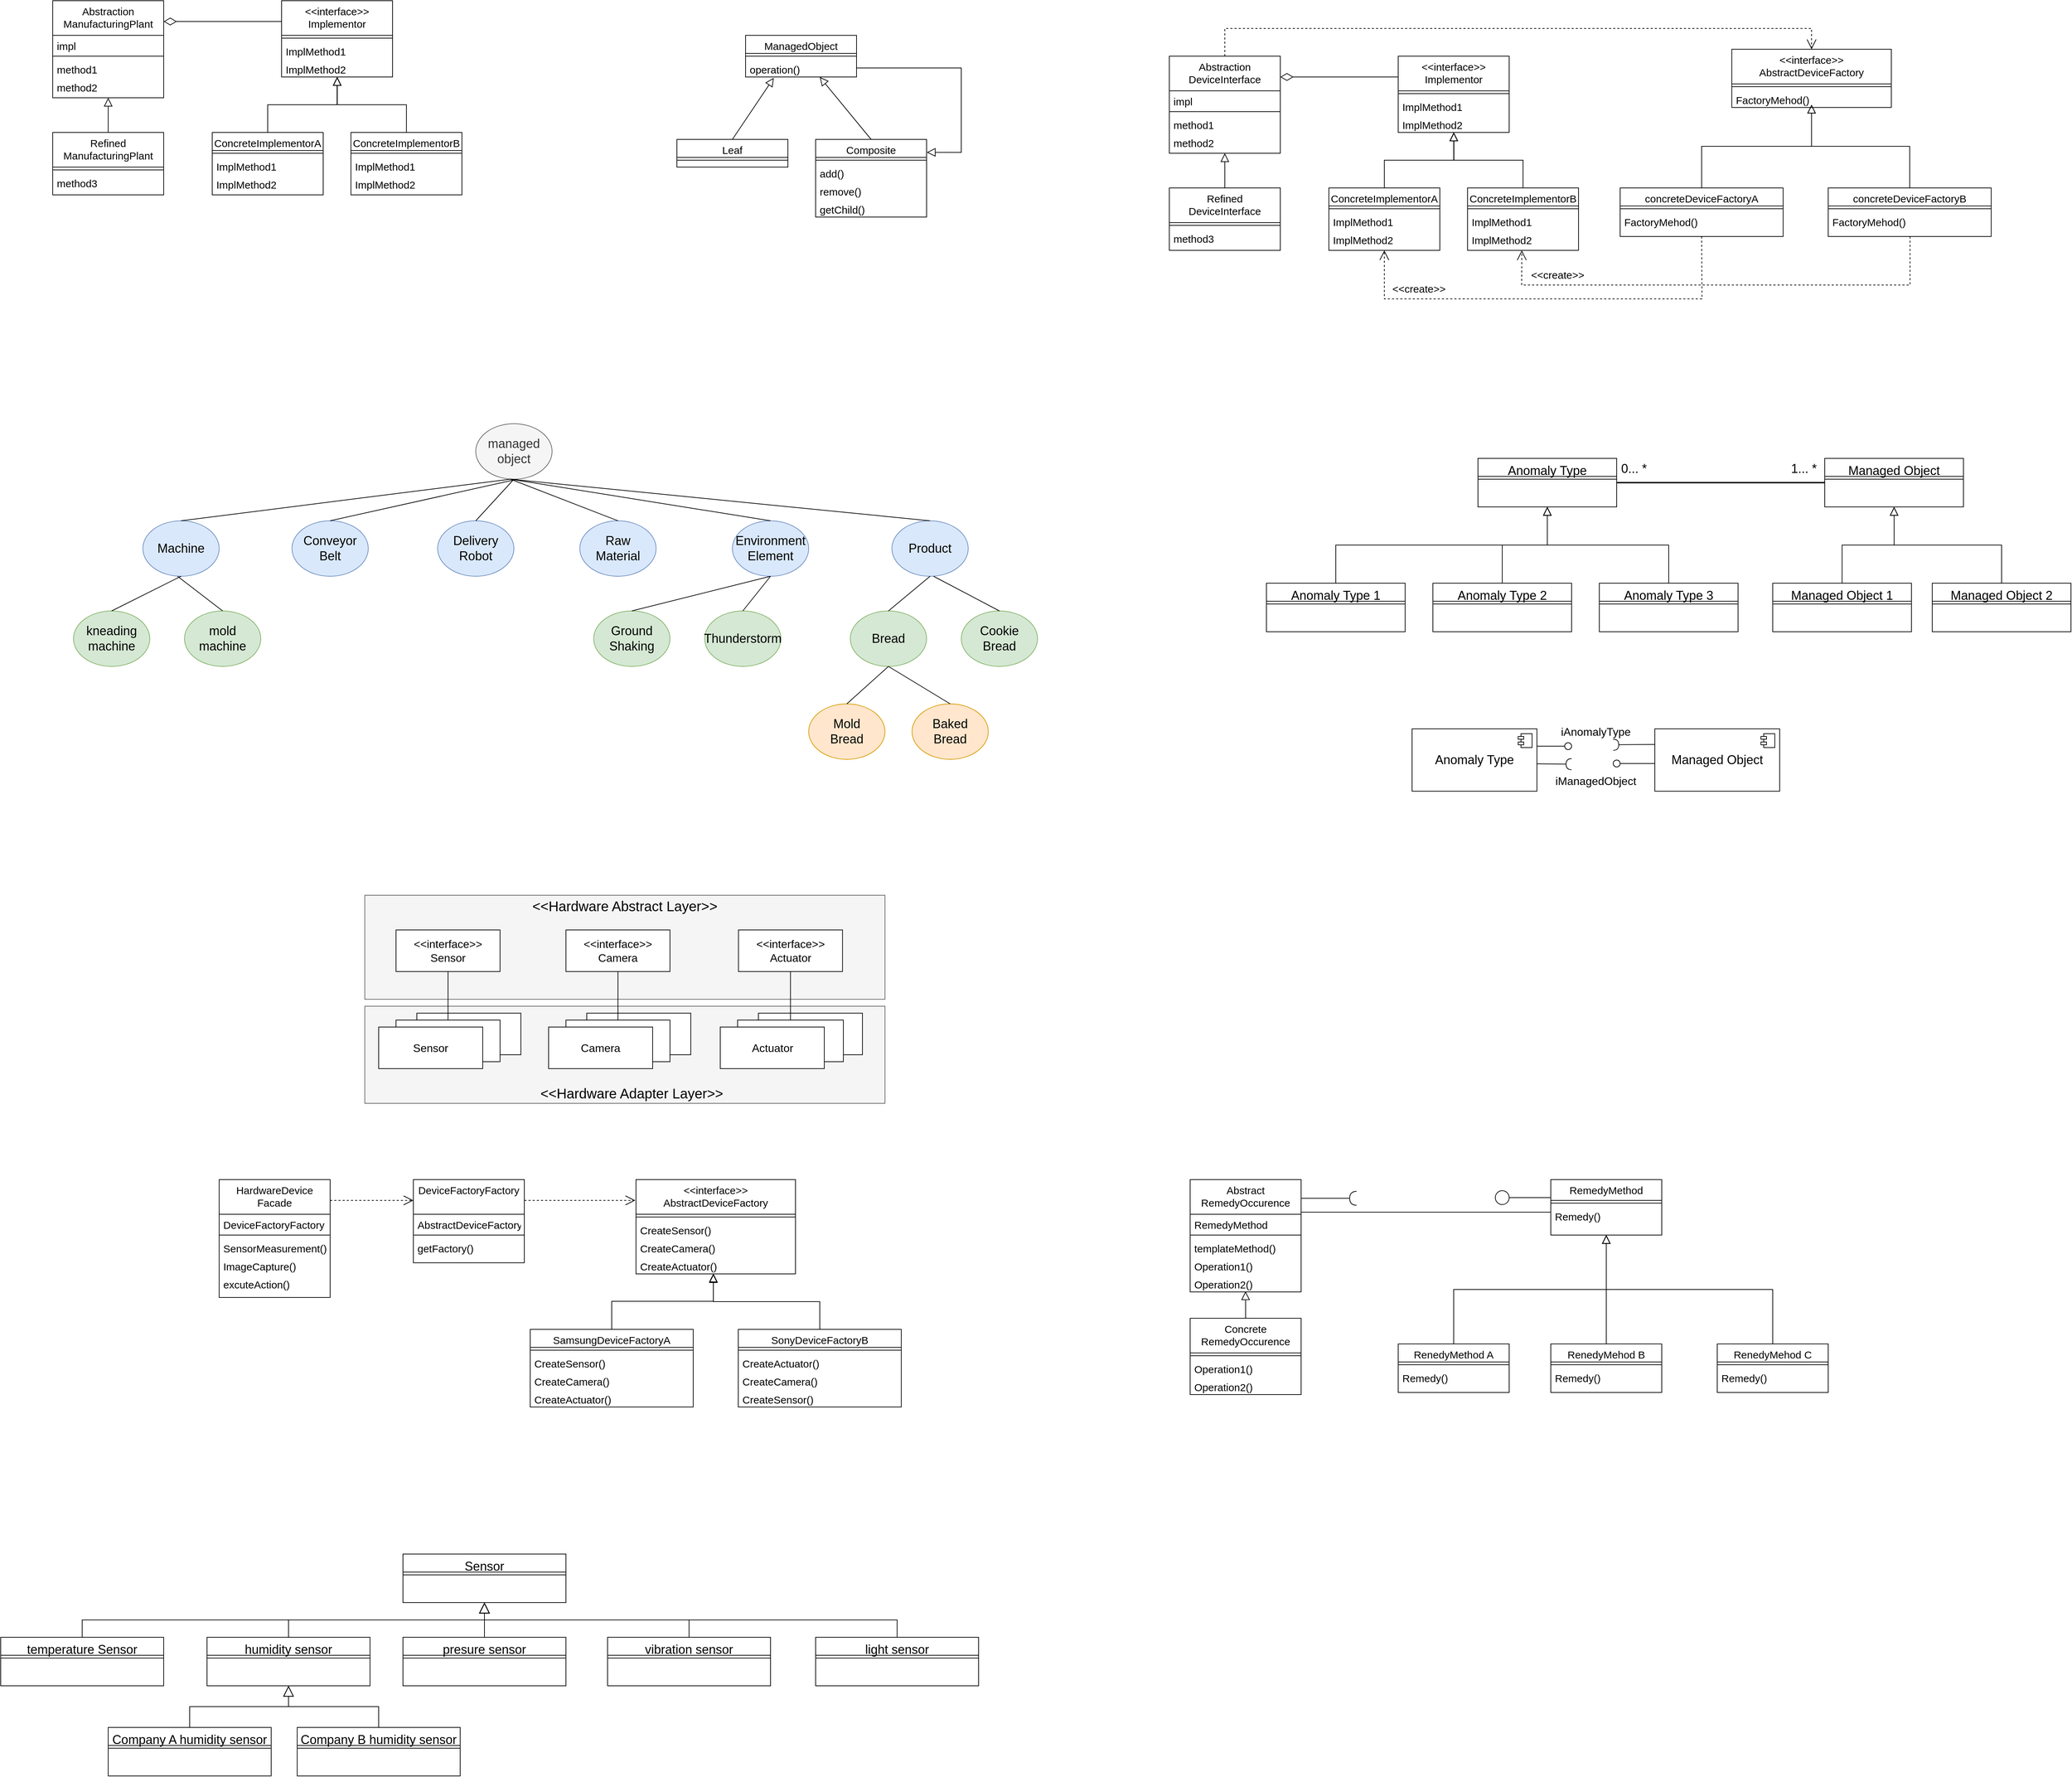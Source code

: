 <mxfile version="21.2.3" type="github">
  <diagram id="C5RBs43oDa-KdzZeNtuy" name="Page-1">
    <mxGraphModel dx="1020" dy="1587" grid="1" gridSize="10" guides="1" tooltips="1" connect="1" arrows="1" fold="1" page="1" pageScale="1" pageWidth="827" pageHeight="1169" math="0" shadow="0">
      <root>
        <mxCell id="WIyWlLk6GJQsqaUBKTNV-0" />
        <mxCell id="WIyWlLk6GJQsqaUBKTNV-1" parent="WIyWlLk6GJQsqaUBKTNV-0" />
        <mxCell id="s4Zs7lw3GT2iUP9dkB31-0" value="Abstraction&#xa;ManufacturingPlant" style="swimlane;fontStyle=0;align=center;verticalAlign=top;childLayout=stackLayout;horizontal=1;startSize=50;horizontalStack=0;resizeParent=1;resizeLast=0;collapsible=1;marginBottom=0;rounded=0;shadow=0;strokeWidth=1;fontSize=15;" parent="WIyWlLk6GJQsqaUBKTNV-1" vertex="1">
          <mxGeometry x="140" y="-510" width="160" height="140" as="geometry">
            <mxRectangle x="340" y="380" width="170" height="26" as="alternateBounds" />
          </mxGeometry>
        </mxCell>
        <mxCell id="s4Zs7lw3GT2iUP9dkB31-1" value="impl" style="text;align=left;verticalAlign=top;spacingLeft=4;spacingRight=4;overflow=hidden;rotatable=0;points=[[0,0.5],[1,0.5]];portConstraint=eastwest;fontSize=15;" parent="s4Zs7lw3GT2iUP9dkB31-0" vertex="1">
          <mxGeometry y="50" width="160" height="26" as="geometry" />
        </mxCell>
        <mxCell id="s4Zs7lw3GT2iUP9dkB31-2" value="" style="line;html=1;strokeWidth=1;align=left;verticalAlign=middle;spacingTop=-1;spacingLeft=3;spacingRight=3;rotatable=0;labelPosition=right;points=[];portConstraint=eastwest;fontSize=15;" parent="s4Zs7lw3GT2iUP9dkB31-0" vertex="1">
          <mxGeometry y="76" width="160" height="8" as="geometry" />
        </mxCell>
        <mxCell id="s4Zs7lw3GT2iUP9dkB31-3" value="method1" style="text;align=left;verticalAlign=top;spacingLeft=4;spacingRight=4;overflow=hidden;rotatable=0;points=[[0,0.5],[1,0.5]];portConstraint=eastwest;fontSize=15;" parent="s4Zs7lw3GT2iUP9dkB31-0" vertex="1">
          <mxGeometry y="84" width="160" height="26" as="geometry" />
        </mxCell>
        <mxCell id="s4Zs7lw3GT2iUP9dkB31-4" value="method2" style="text;align=left;verticalAlign=top;spacingLeft=4;spacingRight=4;overflow=hidden;rotatable=0;points=[[0,0.5],[1,0.5]];portConstraint=eastwest;fontSize=15;" parent="s4Zs7lw3GT2iUP9dkB31-0" vertex="1">
          <mxGeometry y="110" width="160" height="26" as="geometry" />
        </mxCell>
        <mxCell id="s4Zs7lw3GT2iUP9dkB31-5" value="&lt;&lt;interface&gt;&gt;&#xa;Implementor" style="swimlane;fontStyle=0;align=center;verticalAlign=top;childLayout=stackLayout;horizontal=1;startSize=50;horizontalStack=0;resizeParent=1;resizeLast=0;collapsible=1;marginBottom=0;rounded=0;shadow=0;strokeWidth=1;fontSize=15;" parent="WIyWlLk6GJQsqaUBKTNV-1" vertex="1">
          <mxGeometry x="470" y="-510" width="160" height="110" as="geometry">
            <mxRectangle x="340" y="380" width="170" height="26" as="alternateBounds" />
          </mxGeometry>
        </mxCell>
        <mxCell id="s4Zs7lw3GT2iUP9dkB31-7" value="" style="line;html=1;strokeWidth=1;align=left;verticalAlign=middle;spacingTop=-1;spacingLeft=3;spacingRight=3;rotatable=0;labelPosition=right;points=[];portConstraint=eastwest;fontSize=15;" parent="s4Zs7lw3GT2iUP9dkB31-5" vertex="1">
          <mxGeometry y="50" width="160" height="8" as="geometry" />
        </mxCell>
        <mxCell id="s4Zs7lw3GT2iUP9dkB31-8" value="ImplMethod1" style="text;align=left;verticalAlign=top;spacingLeft=4;spacingRight=4;overflow=hidden;rotatable=0;points=[[0,0.5],[1,0.5]];portConstraint=eastwest;fontSize=15;" parent="s4Zs7lw3GT2iUP9dkB31-5" vertex="1">
          <mxGeometry y="58" width="160" height="26" as="geometry" />
        </mxCell>
        <mxCell id="s4Zs7lw3GT2iUP9dkB31-9" value="ImplMethod2" style="text;align=left;verticalAlign=top;spacingLeft=4;spacingRight=4;overflow=hidden;rotatable=0;points=[[0,0.5],[1,0.5]];portConstraint=eastwest;fontSize=15;" parent="s4Zs7lw3GT2iUP9dkB31-5" vertex="1">
          <mxGeometry y="84" width="160" height="26" as="geometry" />
        </mxCell>
        <mxCell id="s4Zs7lw3GT2iUP9dkB31-10" value="Refined&#xa;ManufacturingPlant" style="swimlane;fontStyle=0;align=center;verticalAlign=top;childLayout=stackLayout;horizontal=1;startSize=50;horizontalStack=0;resizeParent=1;resizeLast=0;collapsible=1;marginBottom=0;rounded=0;shadow=0;strokeWidth=1;fontSize=15;" parent="WIyWlLk6GJQsqaUBKTNV-1" vertex="1">
          <mxGeometry x="140" y="-320" width="160" height="90" as="geometry">
            <mxRectangle x="340" y="380" width="170" height="26" as="alternateBounds" />
          </mxGeometry>
        </mxCell>
        <mxCell id="s4Zs7lw3GT2iUP9dkB31-11" value="" style="line;html=1;strokeWidth=1;align=left;verticalAlign=middle;spacingTop=-1;spacingLeft=3;spacingRight=3;rotatable=0;labelPosition=right;points=[];portConstraint=eastwest;fontSize=15;" parent="s4Zs7lw3GT2iUP9dkB31-10" vertex="1">
          <mxGeometry y="50" width="160" height="8" as="geometry" />
        </mxCell>
        <mxCell id="pJVFiTPp0oiFkhwM4sQL-0" value="method3" style="text;align=left;verticalAlign=top;spacingLeft=4;spacingRight=4;overflow=hidden;rotatable=0;points=[[0,0.5],[1,0.5]];portConstraint=eastwest;fontSize=15;" vertex="1" parent="s4Zs7lw3GT2iUP9dkB31-10">
          <mxGeometry y="58" width="160" height="26" as="geometry" />
        </mxCell>
        <mxCell id="s4Zs7lw3GT2iUP9dkB31-14" value="ConcreteImplementorA" style="swimlane;fontStyle=0;align=center;verticalAlign=top;childLayout=stackLayout;horizontal=1;startSize=26;horizontalStack=0;resizeParent=1;resizeLast=0;collapsible=1;marginBottom=0;rounded=0;shadow=0;strokeWidth=1;fontSize=15;" parent="WIyWlLk6GJQsqaUBKTNV-1" vertex="1">
          <mxGeometry x="370" y="-320" width="160" height="90" as="geometry">
            <mxRectangle x="340" y="380" width="170" height="26" as="alternateBounds" />
          </mxGeometry>
        </mxCell>
        <mxCell id="s4Zs7lw3GT2iUP9dkB31-15" value="" style="line;html=1;strokeWidth=1;align=left;verticalAlign=middle;spacingTop=-1;spacingLeft=3;spacingRight=3;rotatable=0;labelPosition=right;points=[];portConstraint=eastwest;fontSize=15;" parent="s4Zs7lw3GT2iUP9dkB31-14" vertex="1">
          <mxGeometry y="26" width="160" height="8" as="geometry" />
        </mxCell>
        <mxCell id="s4Zs7lw3GT2iUP9dkB31-16" value="ImplMethod1" style="text;align=left;verticalAlign=top;spacingLeft=4;spacingRight=4;overflow=hidden;rotatable=0;points=[[0,0.5],[1,0.5]];portConstraint=eastwest;fontSize=15;" parent="s4Zs7lw3GT2iUP9dkB31-14" vertex="1">
          <mxGeometry y="34" width="160" height="26" as="geometry" />
        </mxCell>
        <mxCell id="s4Zs7lw3GT2iUP9dkB31-17" value="ImplMethod2" style="text;align=left;verticalAlign=top;spacingLeft=4;spacingRight=4;overflow=hidden;rotatable=0;points=[[0,0.5],[1,0.5]];portConstraint=eastwest;fontSize=15;" parent="s4Zs7lw3GT2iUP9dkB31-14" vertex="1">
          <mxGeometry y="60" width="160" height="26" as="geometry" />
        </mxCell>
        <mxCell id="s4Zs7lw3GT2iUP9dkB31-18" value="" style="endArrow=block;endSize=10;endFill=0;shadow=0;strokeWidth=1;rounded=0;edgeStyle=elbowEdgeStyle;elbow=vertical;entryX=0.5;entryY=1;entryDx=0;entryDy=0;exitX=0.5;exitY=0;exitDx=0;exitDy=0;fontSize=15;" parent="WIyWlLk6GJQsqaUBKTNV-1" source="s4Zs7lw3GT2iUP9dkB31-14" target="s4Zs7lw3GT2iUP9dkB31-5" edge="1">
          <mxGeometry width="160" relative="1" as="geometry">
            <mxPoint x="450" y="-296" as="sourcePoint" />
            <mxPoint x="340" y="-398" as="targetPoint" />
          </mxGeometry>
        </mxCell>
        <mxCell id="s4Zs7lw3GT2iUP9dkB31-19" value="" style="endArrow=block;endSize=10;endFill=0;shadow=0;strokeWidth=1;rounded=0;edgeStyle=elbowEdgeStyle;elbow=vertical;exitX=0.5;exitY=0;exitDx=0;exitDy=0;fontSize=15;" parent="WIyWlLk6GJQsqaUBKTNV-1" source="s4Zs7lw3GT2iUP9dkB31-10" edge="1">
          <mxGeometry width="160" relative="1" as="geometry">
            <mxPoint x="550" y="-310" as="sourcePoint" />
            <mxPoint x="220" y="-370" as="targetPoint" />
          </mxGeometry>
        </mxCell>
        <mxCell id="s4Zs7lw3GT2iUP9dkB31-20" value="" style="endArrow=diamondThin;endSize=16;endFill=0;shadow=0;strokeWidth=1;rounded=0;edgeStyle=elbowEdgeStyle;elbow=vertical;exitX=0;exitY=0.25;exitDx=0;exitDy=0;fontSize=15;" parent="WIyWlLk6GJQsqaUBKTNV-1" source="s4Zs7lw3GT2iUP9dkB31-5" target="s4Zs7lw3GT2iUP9dkB31-0" edge="1">
          <mxGeometry width="160" relative="1" as="geometry">
            <mxPoint x="240" y="-310" as="sourcePoint" />
            <mxPoint x="310" y="-480" as="targetPoint" />
            <Array as="points">
              <mxPoint x="320" y="-480" />
            </Array>
          </mxGeometry>
        </mxCell>
        <mxCell id="s4Zs7lw3GT2iUP9dkB31-31" value="ConcreteImplementorB" style="swimlane;fontStyle=0;align=center;verticalAlign=top;childLayout=stackLayout;horizontal=1;startSize=26;horizontalStack=0;resizeParent=1;resizeLast=0;collapsible=1;marginBottom=0;rounded=0;shadow=0;strokeWidth=1;fontSize=15;" parent="WIyWlLk6GJQsqaUBKTNV-1" vertex="1">
          <mxGeometry x="570" y="-320" width="160" height="90" as="geometry">
            <mxRectangle x="340" y="380" width="170" height="26" as="alternateBounds" />
          </mxGeometry>
        </mxCell>
        <mxCell id="s4Zs7lw3GT2iUP9dkB31-32" value="" style="line;html=1;strokeWidth=1;align=left;verticalAlign=middle;spacingTop=-1;spacingLeft=3;spacingRight=3;rotatable=0;labelPosition=right;points=[];portConstraint=eastwest;fontSize=15;" parent="s4Zs7lw3GT2iUP9dkB31-31" vertex="1">
          <mxGeometry y="26" width="160" height="8" as="geometry" />
        </mxCell>
        <mxCell id="s4Zs7lw3GT2iUP9dkB31-33" value="ImplMethod1" style="text;align=left;verticalAlign=top;spacingLeft=4;spacingRight=4;overflow=hidden;rotatable=0;points=[[0,0.5],[1,0.5]];portConstraint=eastwest;fontSize=15;" parent="s4Zs7lw3GT2iUP9dkB31-31" vertex="1">
          <mxGeometry y="34" width="160" height="26" as="geometry" />
        </mxCell>
        <mxCell id="s4Zs7lw3GT2iUP9dkB31-34" value="ImplMethod2" style="text;align=left;verticalAlign=top;spacingLeft=4;spacingRight=4;overflow=hidden;rotatable=0;points=[[0,0.5],[1,0.5]];portConstraint=eastwest;fontSize=15;" parent="s4Zs7lw3GT2iUP9dkB31-31" vertex="1">
          <mxGeometry y="60" width="160" height="26" as="geometry" />
        </mxCell>
        <mxCell id="s4Zs7lw3GT2iUP9dkB31-35" value="" style="endArrow=block;endSize=10;endFill=0;shadow=0;strokeWidth=1;rounded=0;edgeStyle=elbowEdgeStyle;elbow=vertical;entryX=0.502;entryY=1;entryDx=0;entryDy=0;entryPerimeter=0;fontSize=15;" parent="WIyWlLk6GJQsqaUBKTNV-1" source="s4Zs7lw3GT2iUP9dkB31-31" target="s4Zs7lw3GT2iUP9dkB31-9" edge="1">
          <mxGeometry width="160" relative="1" as="geometry">
            <mxPoint x="460" y="-310" as="sourcePoint" />
            <mxPoint x="551" y="-410" as="targetPoint" />
          </mxGeometry>
        </mxCell>
        <mxCell id="pJVFiTPp0oiFkhwM4sQL-5" value="managed object" style="ellipse;whiteSpace=wrap;html=1;fontSize=18;fillColor=#f5f5f5;fontColor=#333333;strokeColor=#666666;" vertex="1" parent="WIyWlLk6GJQsqaUBKTNV-1">
          <mxGeometry x="750" y="100" width="110" height="80" as="geometry" />
        </mxCell>
        <mxCell id="pJVFiTPp0oiFkhwM4sQL-6" value="Machine" style="ellipse;whiteSpace=wrap;html=1;fontSize=18;fillColor=#dae8fc;strokeColor=#6c8ebf;" vertex="1" parent="WIyWlLk6GJQsqaUBKTNV-1">
          <mxGeometry x="270" y="240" width="110" height="80" as="geometry" />
        </mxCell>
        <mxCell id="pJVFiTPp0oiFkhwM4sQL-7" value="Conveyor&lt;br style=&quot;font-size: 18px;&quot;&gt;Belt" style="ellipse;whiteSpace=wrap;html=1;fontSize=18;fillColor=#dae8fc;strokeColor=#6c8ebf;" vertex="1" parent="WIyWlLk6GJQsqaUBKTNV-1">
          <mxGeometry x="485" y="240" width="110" height="80" as="geometry" />
        </mxCell>
        <mxCell id="pJVFiTPp0oiFkhwM4sQL-8" value="Delivery&lt;br style=&quot;font-size: 18px;&quot;&gt;Robot" style="ellipse;whiteSpace=wrap;html=1;fontSize=18;fillColor=#dae8fc;strokeColor=#6c8ebf;" vertex="1" parent="WIyWlLk6GJQsqaUBKTNV-1">
          <mxGeometry x="695" y="240" width="110" height="80" as="geometry" />
        </mxCell>
        <mxCell id="pJVFiTPp0oiFkhwM4sQL-9" value="Raw&lt;br style=&quot;font-size: 18px;&quot;&gt;Material" style="ellipse;whiteSpace=wrap;html=1;fontSize=18;fillColor=#dae8fc;strokeColor=#6c8ebf;" vertex="1" parent="WIyWlLk6GJQsqaUBKTNV-1">
          <mxGeometry x="900" y="240" width="110" height="80" as="geometry" />
        </mxCell>
        <mxCell id="pJVFiTPp0oiFkhwM4sQL-10" value="Environment&lt;br style=&quot;font-size: 18px;&quot;&gt;Element" style="ellipse;whiteSpace=wrap;html=1;fontSize=18;fillColor=#dae8fc;strokeColor=#6c8ebf;" vertex="1" parent="WIyWlLk6GJQsqaUBKTNV-1">
          <mxGeometry x="1120" y="240" width="110" height="80" as="geometry" />
        </mxCell>
        <mxCell id="pJVFiTPp0oiFkhwM4sQL-11" value="Product" style="ellipse;whiteSpace=wrap;html=1;fontSize=18;fillColor=#dae8fc;strokeColor=#6c8ebf;" vertex="1" parent="WIyWlLk6GJQsqaUBKTNV-1">
          <mxGeometry x="1350" y="240" width="110" height="80" as="geometry" />
        </mxCell>
        <mxCell id="pJVFiTPp0oiFkhwM4sQL-12" value="Ground Shaking" style="ellipse;whiteSpace=wrap;html=1;fontSize=18;fillColor=#d5e8d4;strokeColor=#82b366;" vertex="1" parent="WIyWlLk6GJQsqaUBKTNV-1">
          <mxGeometry x="920" y="370" width="110" height="80" as="geometry" />
        </mxCell>
        <mxCell id="pJVFiTPp0oiFkhwM4sQL-13" value="Thunderstorm" style="ellipse;whiteSpace=wrap;html=1;fontSize=18;fillColor=#d5e8d4;strokeColor=#82b366;" vertex="1" parent="WIyWlLk6GJQsqaUBKTNV-1">
          <mxGeometry x="1080" y="370" width="110" height="80" as="geometry" />
        </mxCell>
        <mxCell id="pJVFiTPp0oiFkhwM4sQL-15" value="kneading machine" style="ellipse;whiteSpace=wrap;html=1;fontSize=18;fillColor=#d5e8d4;strokeColor=#82b366;" vertex="1" parent="WIyWlLk6GJQsqaUBKTNV-1">
          <mxGeometry x="170" y="370" width="110" height="80" as="geometry" />
        </mxCell>
        <mxCell id="pJVFiTPp0oiFkhwM4sQL-16" value="mold &lt;br style=&quot;font-size: 18px;&quot;&gt;machine" style="ellipse;whiteSpace=wrap;html=1;fontSize=18;fillColor=#d5e8d4;strokeColor=#82b366;" vertex="1" parent="WIyWlLk6GJQsqaUBKTNV-1">
          <mxGeometry x="330" y="370" width="110" height="80" as="geometry" />
        </mxCell>
        <mxCell id="pJVFiTPp0oiFkhwM4sQL-17" value="Bread" style="ellipse;whiteSpace=wrap;html=1;fontSize=18;fillColor=#d5e8d4;strokeColor=#82b366;" vertex="1" parent="WIyWlLk6GJQsqaUBKTNV-1">
          <mxGeometry x="1290" y="370" width="110" height="80" as="geometry" />
        </mxCell>
        <mxCell id="pJVFiTPp0oiFkhwM4sQL-18" value="Cookie &lt;br&gt;Bread" style="ellipse;whiteSpace=wrap;html=1;fontSize=18;fillColor=#d5e8d4;strokeColor=#82b366;" vertex="1" parent="WIyWlLk6GJQsqaUBKTNV-1">
          <mxGeometry x="1450" y="370" width="110" height="80" as="geometry" />
        </mxCell>
        <mxCell id="pJVFiTPp0oiFkhwM4sQL-19" value="" style="endArrow=none;html=1;rounded=0;entryX=0.5;entryY=1;entryDx=0;entryDy=0;exitX=0.5;exitY=0;exitDx=0;exitDy=0;" edge="1" parent="WIyWlLk6GJQsqaUBKTNV-1" source="pJVFiTPp0oiFkhwM4sQL-8" target="pJVFiTPp0oiFkhwM4sQL-5">
          <mxGeometry width="50" height="50" relative="1" as="geometry">
            <mxPoint x="880" y="380" as="sourcePoint" />
            <mxPoint x="930" y="330" as="targetPoint" />
          </mxGeometry>
        </mxCell>
        <mxCell id="pJVFiTPp0oiFkhwM4sQL-20" value="" style="endArrow=none;html=1;rounded=0;exitX=0.5;exitY=0;exitDx=0;exitDy=0;" edge="1" parent="WIyWlLk6GJQsqaUBKTNV-1" source="pJVFiTPp0oiFkhwM4sQL-7">
          <mxGeometry width="50" height="50" relative="1" as="geometry">
            <mxPoint x="760" y="250" as="sourcePoint" />
            <mxPoint x="810" y="180" as="targetPoint" />
          </mxGeometry>
        </mxCell>
        <mxCell id="pJVFiTPp0oiFkhwM4sQL-21" value="" style="endArrow=none;html=1;rounded=0;exitX=0.5;exitY=0;exitDx=0;exitDy=0;" edge="1" parent="WIyWlLk6GJQsqaUBKTNV-1" source="pJVFiTPp0oiFkhwM4sQL-6">
          <mxGeometry width="50" height="50" relative="1" as="geometry">
            <mxPoint x="550" y="250" as="sourcePoint" />
            <mxPoint x="800" y="180" as="targetPoint" />
          </mxGeometry>
        </mxCell>
        <mxCell id="pJVFiTPp0oiFkhwM4sQL-22" value="Mold&lt;br&gt;Bread" style="ellipse;whiteSpace=wrap;html=1;fontSize=18;fillColor=#ffe6cc;strokeColor=#d79b00;" vertex="1" parent="WIyWlLk6GJQsqaUBKTNV-1">
          <mxGeometry x="1230" y="504" width="110" height="80" as="geometry" />
        </mxCell>
        <mxCell id="pJVFiTPp0oiFkhwM4sQL-23" value="Baked &lt;br&gt;Bread" style="ellipse;whiteSpace=wrap;html=1;fontSize=18;fillColor=#ffe6cc;strokeColor=#d79b00;" vertex="1" parent="WIyWlLk6GJQsqaUBKTNV-1">
          <mxGeometry x="1379" y="504" width="110" height="80" as="geometry" />
        </mxCell>
        <mxCell id="pJVFiTPp0oiFkhwM4sQL-24" value="" style="endArrow=none;html=1;rounded=0;exitX=0.5;exitY=0;exitDx=0;exitDy=0;" edge="1" parent="WIyWlLk6GJQsqaUBKTNV-1" source="pJVFiTPp0oiFkhwM4sQL-9">
          <mxGeometry width="50" height="50" relative="1" as="geometry">
            <mxPoint x="760" y="250" as="sourcePoint" />
            <mxPoint x="800" y="180" as="targetPoint" />
          </mxGeometry>
        </mxCell>
        <mxCell id="pJVFiTPp0oiFkhwM4sQL-25" value="" style="endArrow=none;html=1;rounded=0;exitX=0.5;exitY=0;exitDx=0;exitDy=0;" edge="1" parent="WIyWlLk6GJQsqaUBKTNV-1" source="pJVFiTPp0oiFkhwM4sQL-10">
          <mxGeometry width="50" height="50" relative="1" as="geometry">
            <mxPoint x="965" y="250" as="sourcePoint" />
            <mxPoint x="800" y="180" as="targetPoint" />
          </mxGeometry>
        </mxCell>
        <mxCell id="pJVFiTPp0oiFkhwM4sQL-26" value="" style="endArrow=none;html=1;rounded=0;exitX=0.5;exitY=0;exitDx=0;exitDy=0;" edge="1" parent="WIyWlLk6GJQsqaUBKTNV-1" source="pJVFiTPp0oiFkhwM4sQL-11">
          <mxGeometry width="50" height="50" relative="1" as="geometry">
            <mxPoint x="1185" y="250" as="sourcePoint" />
            <mxPoint x="800" y="180" as="targetPoint" />
          </mxGeometry>
        </mxCell>
        <mxCell id="pJVFiTPp0oiFkhwM4sQL-27" value="" style="endArrow=none;html=1;rounded=0;entryX=0.5;entryY=1;entryDx=0;entryDy=0;exitX=0.5;exitY=0;exitDx=0;exitDy=0;" edge="1" parent="WIyWlLk6GJQsqaUBKTNV-1" source="pJVFiTPp0oiFkhwM4sQL-15" target="pJVFiTPp0oiFkhwM4sQL-6">
          <mxGeometry width="50" height="50" relative="1" as="geometry">
            <mxPoint x="760" y="250" as="sourcePoint" />
            <mxPoint x="815" y="190" as="targetPoint" />
          </mxGeometry>
        </mxCell>
        <mxCell id="pJVFiTPp0oiFkhwM4sQL-28" value="" style="endArrow=none;html=1;rounded=0;exitX=0.5;exitY=0;exitDx=0;exitDy=0;" edge="1" parent="WIyWlLk6GJQsqaUBKTNV-1" source="pJVFiTPp0oiFkhwM4sQL-16">
          <mxGeometry width="50" height="50" relative="1" as="geometry">
            <mxPoint x="235" y="380" as="sourcePoint" />
            <mxPoint x="320" y="320" as="targetPoint" />
          </mxGeometry>
        </mxCell>
        <mxCell id="pJVFiTPp0oiFkhwM4sQL-29" value="" style="endArrow=none;html=1;rounded=0;exitX=0.5;exitY=0;exitDx=0;exitDy=0;entryX=0.5;entryY=1;entryDx=0;entryDy=0;" edge="1" parent="WIyWlLk6GJQsqaUBKTNV-1" source="pJVFiTPp0oiFkhwM4sQL-12" target="pJVFiTPp0oiFkhwM4sQL-10">
          <mxGeometry width="50" height="50" relative="1" as="geometry">
            <mxPoint x="395" y="380" as="sourcePoint" />
            <mxPoint x="330" y="330" as="targetPoint" />
          </mxGeometry>
        </mxCell>
        <mxCell id="pJVFiTPp0oiFkhwM4sQL-30" value="" style="endArrow=none;html=1;rounded=0;exitX=0.5;exitY=0;exitDx=0;exitDy=0;entryX=0.5;entryY=1;entryDx=0;entryDy=0;" edge="1" parent="WIyWlLk6GJQsqaUBKTNV-1" source="pJVFiTPp0oiFkhwM4sQL-13" target="pJVFiTPp0oiFkhwM4sQL-10">
          <mxGeometry width="50" height="50" relative="1" as="geometry">
            <mxPoint x="985" y="380" as="sourcePoint" />
            <mxPoint x="1180" y="330" as="targetPoint" />
          </mxGeometry>
        </mxCell>
        <mxCell id="pJVFiTPp0oiFkhwM4sQL-31" value="" style="endArrow=none;html=1;rounded=0;exitX=0.5;exitY=0;exitDx=0;exitDy=0;entryX=0.5;entryY=1;entryDx=0;entryDy=0;" edge="1" parent="WIyWlLk6GJQsqaUBKTNV-1" source="pJVFiTPp0oiFkhwM4sQL-17" target="pJVFiTPp0oiFkhwM4sQL-11">
          <mxGeometry width="50" height="50" relative="1" as="geometry">
            <mxPoint x="1145" y="380" as="sourcePoint" />
            <mxPoint x="1185" y="330" as="targetPoint" />
          </mxGeometry>
        </mxCell>
        <mxCell id="pJVFiTPp0oiFkhwM4sQL-32" value="" style="endArrow=none;html=1;rounded=0;exitX=0.5;exitY=0;exitDx=0;exitDy=0;" edge="1" parent="WIyWlLk6GJQsqaUBKTNV-1" source="pJVFiTPp0oiFkhwM4sQL-18">
          <mxGeometry width="50" height="50" relative="1" as="geometry">
            <mxPoint x="1355" y="380" as="sourcePoint" />
            <mxPoint x="1410" y="320" as="targetPoint" />
          </mxGeometry>
        </mxCell>
        <mxCell id="pJVFiTPp0oiFkhwM4sQL-33" value="" style="endArrow=none;html=1;rounded=0;exitX=0.5;exitY=0;exitDx=0;exitDy=0;entryX=0.5;entryY=1;entryDx=0;entryDy=0;" edge="1" parent="WIyWlLk6GJQsqaUBKTNV-1" source="pJVFiTPp0oiFkhwM4sQL-23" target="pJVFiTPp0oiFkhwM4sQL-17">
          <mxGeometry width="50" height="50" relative="1" as="geometry">
            <mxPoint x="1515" y="380" as="sourcePoint" />
            <mxPoint x="1420" y="330" as="targetPoint" />
          </mxGeometry>
        </mxCell>
        <mxCell id="pJVFiTPp0oiFkhwM4sQL-34" value="" style="endArrow=none;html=1;rounded=0;exitX=0.5;exitY=0;exitDx=0;exitDy=0;entryX=0.5;entryY=1;entryDx=0;entryDy=0;" edge="1" parent="WIyWlLk6GJQsqaUBKTNV-1" source="pJVFiTPp0oiFkhwM4sQL-22" target="pJVFiTPp0oiFkhwM4sQL-17">
          <mxGeometry width="50" height="50" relative="1" as="geometry">
            <mxPoint x="1395" y="510" as="sourcePoint" />
            <mxPoint x="1355" y="460" as="targetPoint" />
          </mxGeometry>
        </mxCell>
        <mxCell id="pJVFiTPp0oiFkhwM4sQL-35" value="" style="rounded=0;whiteSpace=wrap;html=1;fillColor=#f5f5f5;fontColor=#333333;strokeColor=#666666;" vertex="1" parent="WIyWlLk6GJQsqaUBKTNV-1">
          <mxGeometry x="590" y="780" width="750" height="150" as="geometry" />
        </mxCell>
        <mxCell id="pJVFiTPp0oiFkhwM4sQL-36" value="" style="rounded=0;whiteSpace=wrap;html=1;fillColor=#f5f5f5;fontColor=#333333;strokeColor=#666666;" vertex="1" parent="WIyWlLk6GJQsqaUBKTNV-1">
          <mxGeometry x="590" y="940" width="750" height="140" as="geometry" />
        </mxCell>
        <mxCell id="pJVFiTPp0oiFkhwM4sQL-37" value="&amp;lt;&amp;lt;Hardware Abstract Layer&amp;gt;&amp;gt;" style="text;html=1;strokeColor=none;fillColor=none;align=center;verticalAlign=middle;whiteSpace=wrap;rounded=0;fontSize=20;" vertex="1" parent="WIyWlLk6GJQsqaUBKTNV-1">
          <mxGeometry x="830" y="780" width="270" height="30" as="geometry" />
        </mxCell>
        <mxCell id="pJVFiTPp0oiFkhwM4sQL-38" value="&amp;lt;&amp;lt;interface&amp;gt;&amp;gt;&lt;br style=&quot;font-size: 16px;&quot;&gt;Sensor" style="rounded=0;whiteSpace=wrap;html=1;fontSize=16;" vertex="1" parent="WIyWlLk6GJQsqaUBKTNV-1">
          <mxGeometry x="635" y="830" width="150" height="60" as="geometry" />
        </mxCell>
        <mxCell id="pJVFiTPp0oiFkhwM4sQL-39" value="&amp;lt;&amp;lt;interface&amp;gt;&amp;gt;&lt;br style=&quot;font-size: 16px;&quot;&gt;Camera" style="rounded=0;whiteSpace=wrap;html=1;fontSize=16;" vertex="1" parent="WIyWlLk6GJQsqaUBKTNV-1">
          <mxGeometry x="880" y="830" width="150" height="60" as="geometry" />
        </mxCell>
        <mxCell id="pJVFiTPp0oiFkhwM4sQL-40" value="&amp;lt;&amp;lt;interface&amp;gt;&amp;gt;&lt;br style=&quot;font-size: 16px;&quot;&gt;Actuator" style="rounded=0;whiteSpace=wrap;html=1;fontSize=16;" vertex="1" parent="WIyWlLk6GJQsqaUBKTNV-1">
          <mxGeometry x="1128.75" y="830" width="150" height="60" as="geometry" />
        </mxCell>
        <mxCell id="pJVFiTPp0oiFkhwM4sQL-41" value="&amp;lt;&amp;lt;device&amp;gt;&amp;gt;&lt;br&gt;Sensor" style="rounded=0;whiteSpace=wrap;html=1;fontSize=16;" vertex="1" parent="WIyWlLk6GJQsqaUBKTNV-1">
          <mxGeometry x="665" y="950" width="150" height="60" as="geometry" />
        </mxCell>
        <mxCell id="pJVFiTPp0oiFkhwM4sQL-42" value="&amp;lt;&amp;lt;Hardware Adapter Layer&amp;gt;&amp;gt;" style="text;html=1;strokeColor=none;fillColor=none;align=center;verticalAlign=middle;whiteSpace=wrap;rounded=0;fontSize=20;" vertex="1" parent="WIyWlLk6GJQsqaUBKTNV-1">
          <mxGeometry x="840" y="1050" width="270" height="30" as="geometry" />
        </mxCell>
        <mxCell id="pJVFiTPp0oiFkhwM4sQL-43" value="&amp;lt;&amp;lt;device&amp;gt;&amp;gt;&lt;br&gt;Sensor" style="rounded=0;whiteSpace=wrap;html=1;fontSize=16;" vertex="1" parent="WIyWlLk6GJQsqaUBKTNV-1">
          <mxGeometry x="635" y="960" width="150" height="60" as="geometry" />
        </mxCell>
        <mxCell id="pJVFiTPp0oiFkhwM4sQL-44" value="Sensor" style="rounded=0;whiteSpace=wrap;html=1;fontSize=16;" vertex="1" parent="WIyWlLk6GJQsqaUBKTNV-1">
          <mxGeometry x="610" y="970" width="150" height="60" as="geometry" />
        </mxCell>
        <mxCell id="pJVFiTPp0oiFkhwM4sQL-45" value="&amp;lt;&amp;lt;device&amp;gt;&amp;gt;&lt;br&gt;Sensor" style="rounded=0;whiteSpace=wrap;html=1;fontSize=16;" vertex="1" parent="WIyWlLk6GJQsqaUBKTNV-1">
          <mxGeometry x="910" y="950" width="150" height="60" as="geometry" />
        </mxCell>
        <mxCell id="pJVFiTPp0oiFkhwM4sQL-46" value="&amp;lt;&amp;lt;device&amp;gt;&amp;gt;&lt;br&gt;Sensor" style="rounded=0;whiteSpace=wrap;html=1;fontSize=16;" vertex="1" parent="WIyWlLk6GJQsqaUBKTNV-1">
          <mxGeometry x="880" y="960" width="150" height="60" as="geometry" />
        </mxCell>
        <mxCell id="pJVFiTPp0oiFkhwM4sQL-47" value="Camera" style="rounded=0;whiteSpace=wrap;html=1;fontSize=16;" vertex="1" parent="WIyWlLk6GJQsqaUBKTNV-1">
          <mxGeometry x="855" y="970" width="150" height="60" as="geometry" />
        </mxCell>
        <mxCell id="pJVFiTPp0oiFkhwM4sQL-48" value="&amp;lt;&amp;lt;device&amp;gt;&amp;gt;&lt;br&gt;Sensor" style="rounded=0;whiteSpace=wrap;html=1;fontSize=16;" vertex="1" parent="WIyWlLk6GJQsqaUBKTNV-1">
          <mxGeometry x="1157.5" y="950" width="150" height="60" as="geometry" />
        </mxCell>
        <mxCell id="pJVFiTPp0oiFkhwM4sQL-49" value="&amp;lt;&amp;lt;device&amp;gt;&amp;gt;&lt;br&gt;Sensor" style="rounded=0;whiteSpace=wrap;html=1;fontSize=16;" vertex="1" parent="WIyWlLk6GJQsqaUBKTNV-1">
          <mxGeometry x="1127.5" y="960" width="152.5" height="60" as="geometry" />
        </mxCell>
        <mxCell id="pJVFiTPp0oiFkhwM4sQL-50" value="Actuator" style="rounded=0;whiteSpace=wrap;html=1;fontSize=16;" vertex="1" parent="WIyWlLk6GJQsqaUBKTNV-1">
          <mxGeometry x="1102.5" y="970" width="150" height="60" as="geometry" />
        </mxCell>
        <mxCell id="pJVFiTPp0oiFkhwM4sQL-51" value="" style="endArrow=none;html=1;rounded=0;entryX=0.5;entryY=1;entryDx=0;entryDy=0;exitX=0.5;exitY=0;exitDx=0;exitDy=0;" edge="1" parent="WIyWlLk6GJQsqaUBKTNV-1" source="pJVFiTPp0oiFkhwM4sQL-43" target="pJVFiTPp0oiFkhwM4sQL-38">
          <mxGeometry width="50" height="50" relative="1" as="geometry">
            <mxPoint x="970" y="980" as="sourcePoint" />
            <mxPoint x="1020" y="930" as="targetPoint" />
          </mxGeometry>
        </mxCell>
        <mxCell id="pJVFiTPp0oiFkhwM4sQL-52" value="" style="endArrow=none;html=1;rounded=0;entryX=0.5;entryY=1;entryDx=0;entryDy=0;exitX=0.5;exitY=0;exitDx=0;exitDy=0;" edge="1" parent="WIyWlLk6GJQsqaUBKTNV-1" source="pJVFiTPp0oiFkhwM4sQL-46" target="pJVFiTPp0oiFkhwM4sQL-39">
          <mxGeometry width="50" height="50" relative="1" as="geometry">
            <mxPoint x="720" y="970" as="sourcePoint" />
            <mxPoint x="720" y="900" as="targetPoint" />
          </mxGeometry>
        </mxCell>
        <mxCell id="pJVFiTPp0oiFkhwM4sQL-53" value="" style="endArrow=none;html=1;rounded=0;entryX=0.5;entryY=1;entryDx=0;entryDy=0;exitX=0.5;exitY=0;exitDx=0;exitDy=0;" edge="1" parent="WIyWlLk6GJQsqaUBKTNV-1" source="pJVFiTPp0oiFkhwM4sQL-49" target="pJVFiTPp0oiFkhwM4sQL-40">
          <mxGeometry width="50" height="50" relative="1" as="geometry">
            <mxPoint x="965" y="970" as="sourcePoint" />
            <mxPoint x="965" y="900" as="targetPoint" />
          </mxGeometry>
        </mxCell>
        <mxCell id="pJVFiTPp0oiFkhwM4sQL-54" value="DeviceFactoryFactory" style="swimlane;fontStyle=0;align=center;verticalAlign=top;childLayout=stackLayout;horizontal=1;startSize=50;horizontalStack=0;resizeParent=1;resizeLast=0;collapsible=1;marginBottom=0;rounded=0;shadow=0;strokeWidth=1;fontSize=15;" vertex="1" parent="WIyWlLk6GJQsqaUBKTNV-1">
          <mxGeometry x="660" y="1190" width="160" height="120" as="geometry">
            <mxRectangle x="340" y="380" width="170" height="26" as="alternateBounds" />
          </mxGeometry>
        </mxCell>
        <mxCell id="pJVFiTPp0oiFkhwM4sQL-55" value="AbstractDeviceFactory" style="text;align=left;verticalAlign=top;spacingLeft=4;spacingRight=4;overflow=hidden;rotatable=0;points=[[0,0.5],[1,0.5]];portConstraint=eastwest;fontSize=15;" vertex="1" parent="pJVFiTPp0oiFkhwM4sQL-54">
          <mxGeometry y="50" width="160" height="26" as="geometry" />
        </mxCell>
        <mxCell id="pJVFiTPp0oiFkhwM4sQL-56" value="" style="line;html=1;strokeWidth=1;align=left;verticalAlign=middle;spacingTop=-1;spacingLeft=3;spacingRight=3;rotatable=0;labelPosition=right;points=[];portConstraint=eastwest;fontSize=15;" vertex="1" parent="pJVFiTPp0oiFkhwM4sQL-54">
          <mxGeometry y="76" width="160" height="8" as="geometry" />
        </mxCell>
        <mxCell id="pJVFiTPp0oiFkhwM4sQL-57" value="getFactory()" style="text;align=left;verticalAlign=top;spacingLeft=4;spacingRight=4;overflow=hidden;rotatable=0;points=[[0,0.5],[1,0.5]];portConstraint=eastwest;fontSize=15;" vertex="1" parent="pJVFiTPp0oiFkhwM4sQL-54">
          <mxGeometry y="84" width="160" height="26" as="geometry" />
        </mxCell>
        <mxCell id="pJVFiTPp0oiFkhwM4sQL-73" value="" style="endArrow=open;endSize=12;dashed=1;html=1;rounded=0;fontSize=15;exitX=1;exitY=0.25;exitDx=0;exitDy=0;" edge="1" parent="WIyWlLk6GJQsqaUBKTNV-1" source="pJVFiTPp0oiFkhwM4sQL-54">
          <mxGeometry x="0.29" y="60" width="160" relative="1" as="geometry">
            <mxPoint x="730" y="1222" as="sourcePoint" />
            <mxPoint x="980" y="1220" as="targetPoint" />
            <Array as="points" />
            <mxPoint as="offset" />
          </mxGeometry>
        </mxCell>
        <mxCell id="pJVFiTPp0oiFkhwM4sQL-74" value="&lt;&lt;interface&gt;&gt;&#xa;AbstractDeviceFactory" style="swimlane;fontStyle=0;align=center;verticalAlign=top;childLayout=stackLayout;horizontal=1;startSize=50;horizontalStack=0;resizeParent=1;resizeLast=0;collapsible=1;marginBottom=0;rounded=0;shadow=0;strokeWidth=1;fontSize=15;" vertex="1" parent="WIyWlLk6GJQsqaUBKTNV-1">
          <mxGeometry x="981" y="1190" width="230" height="136" as="geometry">
            <mxRectangle x="340" y="380" width="170" height="26" as="alternateBounds" />
          </mxGeometry>
        </mxCell>
        <mxCell id="pJVFiTPp0oiFkhwM4sQL-75" value="" style="line;html=1;strokeWidth=1;align=left;verticalAlign=middle;spacingTop=-1;spacingLeft=3;spacingRight=3;rotatable=0;labelPosition=right;points=[];portConstraint=eastwest;fontSize=15;" vertex="1" parent="pJVFiTPp0oiFkhwM4sQL-74">
          <mxGeometry y="50" width="230" height="8" as="geometry" />
        </mxCell>
        <mxCell id="pJVFiTPp0oiFkhwM4sQL-76" value="CreateSensor()" style="text;align=left;verticalAlign=top;spacingLeft=4;spacingRight=4;overflow=hidden;rotatable=0;points=[[0,0.5],[1,0.5]];portConstraint=eastwest;fontSize=15;" vertex="1" parent="pJVFiTPp0oiFkhwM4sQL-74">
          <mxGeometry y="58" width="230" height="26" as="geometry" />
        </mxCell>
        <mxCell id="pJVFiTPp0oiFkhwM4sQL-378" value="CreateCamera()" style="text;align=left;verticalAlign=top;spacingLeft=4;spacingRight=4;overflow=hidden;rotatable=0;points=[[0,0.5],[1,0.5]];portConstraint=eastwest;fontSize=15;" vertex="1" parent="pJVFiTPp0oiFkhwM4sQL-74">
          <mxGeometry y="84" width="230" height="26" as="geometry" />
        </mxCell>
        <mxCell id="pJVFiTPp0oiFkhwM4sQL-379" value="CreateActuator()" style="text;align=left;verticalAlign=top;spacingLeft=4;spacingRight=4;overflow=hidden;rotatable=0;points=[[0,0.5],[1,0.5]];portConstraint=eastwest;fontSize=15;" vertex="1" parent="pJVFiTPp0oiFkhwM4sQL-74">
          <mxGeometry y="110" width="230" height="26" as="geometry" />
        </mxCell>
        <mxCell id="pJVFiTPp0oiFkhwM4sQL-82" value="SamsungDeviceFactoryA" style="swimlane;fontStyle=0;align=center;verticalAlign=top;childLayout=stackLayout;horizontal=1;startSize=26;horizontalStack=0;resizeParent=1;resizeLast=0;collapsible=1;marginBottom=0;rounded=0;shadow=0;strokeWidth=1;fontSize=15;" vertex="1" parent="WIyWlLk6GJQsqaUBKTNV-1">
          <mxGeometry x="828.5" y="1406" width="235" height="112" as="geometry">
            <mxRectangle x="340" y="380" width="170" height="26" as="alternateBounds" />
          </mxGeometry>
        </mxCell>
        <mxCell id="pJVFiTPp0oiFkhwM4sQL-83" value="" style="line;html=1;strokeWidth=1;align=left;verticalAlign=middle;spacingTop=-1;spacingLeft=3;spacingRight=3;rotatable=0;labelPosition=right;points=[];portConstraint=eastwest;fontSize=15;" vertex="1" parent="pJVFiTPp0oiFkhwM4sQL-82">
          <mxGeometry y="26" width="235" height="8" as="geometry" />
        </mxCell>
        <mxCell id="pJVFiTPp0oiFkhwM4sQL-84" value="CreateSensor()" style="text;align=left;verticalAlign=top;spacingLeft=4;spacingRight=4;overflow=hidden;rotatable=0;points=[[0,0.5],[1,0.5]];portConstraint=eastwest;fontSize=15;" vertex="1" parent="pJVFiTPp0oiFkhwM4sQL-82">
          <mxGeometry y="34" width="235" height="26" as="geometry" />
        </mxCell>
        <mxCell id="pJVFiTPp0oiFkhwM4sQL-380" value="CreateCamera()" style="text;align=left;verticalAlign=top;spacingLeft=4;spacingRight=4;overflow=hidden;rotatable=0;points=[[0,0.5],[1,0.5]];portConstraint=eastwest;fontSize=15;" vertex="1" parent="pJVFiTPp0oiFkhwM4sQL-82">
          <mxGeometry y="60" width="235" height="26" as="geometry" />
        </mxCell>
        <mxCell id="pJVFiTPp0oiFkhwM4sQL-381" value="CreateActuator()" style="text;align=left;verticalAlign=top;spacingLeft=4;spacingRight=4;overflow=hidden;rotatable=0;points=[[0,0.5],[1,0.5]];portConstraint=eastwest;fontSize=15;" vertex="1" parent="pJVFiTPp0oiFkhwM4sQL-82">
          <mxGeometry y="86" width="235" height="26" as="geometry" />
        </mxCell>
        <mxCell id="pJVFiTPp0oiFkhwM4sQL-85" value="SonyDeviceFactoryB" style="swimlane;fontStyle=0;align=center;verticalAlign=top;childLayout=stackLayout;horizontal=1;startSize=26;horizontalStack=0;resizeParent=1;resizeLast=0;collapsible=1;marginBottom=0;rounded=0;shadow=0;strokeWidth=1;fontSize=15;" vertex="1" parent="WIyWlLk6GJQsqaUBKTNV-1">
          <mxGeometry x="1128.5" y="1406" width="235" height="112" as="geometry">
            <mxRectangle x="340" y="380" width="170" height="26" as="alternateBounds" />
          </mxGeometry>
        </mxCell>
        <mxCell id="pJVFiTPp0oiFkhwM4sQL-86" value="" style="line;html=1;strokeWidth=1;align=left;verticalAlign=middle;spacingTop=-1;spacingLeft=3;spacingRight=3;rotatable=0;labelPosition=right;points=[];portConstraint=eastwest;fontSize=15;" vertex="1" parent="pJVFiTPp0oiFkhwM4sQL-85">
          <mxGeometry y="26" width="235" height="8" as="geometry" />
        </mxCell>
        <mxCell id="pJVFiTPp0oiFkhwM4sQL-386" value="CreateActuator()" style="text;align=left;verticalAlign=top;spacingLeft=4;spacingRight=4;overflow=hidden;rotatable=0;points=[[0,0.5],[1,0.5]];portConstraint=eastwest;fontSize=15;" vertex="1" parent="pJVFiTPp0oiFkhwM4sQL-85">
          <mxGeometry y="34" width="235" height="26" as="geometry" />
        </mxCell>
        <mxCell id="pJVFiTPp0oiFkhwM4sQL-385" value="CreateCamera()" style="text;align=left;verticalAlign=top;spacingLeft=4;spacingRight=4;overflow=hidden;rotatable=0;points=[[0,0.5],[1,0.5]];portConstraint=eastwest;fontSize=15;" vertex="1" parent="pJVFiTPp0oiFkhwM4sQL-85">
          <mxGeometry y="60" width="235" height="26" as="geometry" />
        </mxCell>
        <mxCell id="pJVFiTPp0oiFkhwM4sQL-384" value="CreateSensor()" style="text;align=left;verticalAlign=top;spacingLeft=4;spacingRight=4;overflow=hidden;rotatable=0;points=[[0,0.5],[1,0.5]];portConstraint=eastwest;fontSize=15;" vertex="1" parent="pJVFiTPp0oiFkhwM4sQL-85">
          <mxGeometry y="86" width="235" height="26" as="geometry" />
        </mxCell>
        <mxCell id="pJVFiTPp0oiFkhwM4sQL-88" value="" style="endArrow=block;endSize=10;endFill=0;shadow=0;strokeWidth=1;rounded=0;edgeStyle=elbowEdgeStyle;elbow=vertical;fontSize=15;exitX=0.5;exitY=0;exitDx=0;exitDy=0;entryX=0.485;entryY=1.015;entryDx=0;entryDy=0;entryPerimeter=0;" edge="1" parent="WIyWlLk6GJQsqaUBKTNV-1" source="pJVFiTPp0oiFkhwM4sQL-85" target="pJVFiTPp0oiFkhwM4sQL-379">
          <mxGeometry width="160" relative="1" as="geometry">
            <mxPoint x="630" y="1520" as="sourcePoint" />
            <mxPoint x="1096" y="1390" as="targetPoint" />
          </mxGeometry>
        </mxCell>
        <mxCell id="pJVFiTPp0oiFkhwM4sQL-89" value="" style="endArrow=block;endSize=10;endFill=0;shadow=0;strokeWidth=1;rounded=0;edgeStyle=elbowEdgeStyle;elbow=vertical;fontSize=15;exitX=0.5;exitY=0;exitDx=0;exitDy=0;entryX=0.485;entryY=0.974;entryDx=0;entryDy=0;entryPerimeter=0;" edge="1" parent="WIyWlLk6GJQsqaUBKTNV-1" source="pJVFiTPp0oiFkhwM4sQL-82" target="pJVFiTPp0oiFkhwM4sQL-379">
          <mxGeometry width="160" relative="1" as="geometry">
            <mxPoint x="940" y="1500" as="sourcePoint" />
            <mxPoint x="1096" y="1390" as="targetPoint" />
          </mxGeometry>
        </mxCell>
        <mxCell id="pJVFiTPp0oiFkhwM4sQL-106" value="Leaf" style="swimlane;fontStyle=0;align=center;verticalAlign=top;childLayout=stackLayout;horizontal=1;startSize=26;horizontalStack=0;resizeParent=1;resizeLast=0;collapsible=1;marginBottom=0;rounded=0;shadow=0;strokeWidth=1;fontSize=15;" vertex="1" parent="WIyWlLk6GJQsqaUBKTNV-1">
          <mxGeometry x="1040" y="-310" width="160" height="40" as="geometry">
            <mxRectangle x="340" y="380" width="170" height="26" as="alternateBounds" />
          </mxGeometry>
        </mxCell>
        <mxCell id="pJVFiTPp0oiFkhwM4sQL-107" value="" style="line;html=1;strokeWidth=1;align=left;verticalAlign=middle;spacingTop=-1;spacingLeft=3;spacingRight=3;rotatable=0;labelPosition=right;points=[];portConstraint=eastwest;fontSize=15;" vertex="1" parent="pJVFiTPp0oiFkhwM4sQL-106">
          <mxGeometry y="26" width="160" height="8" as="geometry" />
        </mxCell>
        <mxCell id="pJVFiTPp0oiFkhwM4sQL-110" value="" style="endArrow=block;endSize=10;endFill=0;shadow=0;strokeWidth=1;rounded=0;elbow=vertical;exitX=0.5;exitY=0;exitDx=0;exitDy=0;fontSize=15;entryX=0.254;entryY=1.049;entryDx=0;entryDy=0;entryPerimeter=0;" edge="1" parent="WIyWlLk6GJQsqaUBKTNV-1" source="pJVFiTPp0oiFkhwM4sQL-106" target="pJVFiTPp0oiFkhwM4sQL-121">
          <mxGeometry width="160" relative="1" as="geometry">
            <mxPoint x="1120" y="-286" as="sourcePoint" />
            <mxPoint x="1220" y="-390" as="targetPoint" />
          </mxGeometry>
        </mxCell>
        <mxCell id="pJVFiTPp0oiFkhwM4sQL-113" value="Composite" style="swimlane;fontStyle=0;align=center;verticalAlign=top;childLayout=stackLayout;horizontal=1;startSize=26;horizontalStack=0;resizeParent=1;resizeLast=0;collapsible=1;marginBottom=0;rounded=0;shadow=0;strokeWidth=1;fontSize=15;" vertex="1" parent="WIyWlLk6GJQsqaUBKTNV-1">
          <mxGeometry x="1240" y="-310" width="160" height="112" as="geometry">
            <mxRectangle x="340" y="380" width="170" height="26" as="alternateBounds" />
          </mxGeometry>
        </mxCell>
        <mxCell id="pJVFiTPp0oiFkhwM4sQL-114" value="" style="line;html=1;strokeWidth=1;align=left;verticalAlign=middle;spacingTop=-1;spacingLeft=3;spacingRight=3;rotatable=0;labelPosition=right;points=[];portConstraint=eastwest;fontSize=15;" vertex="1" parent="pJVFiTPp0oiFkhwM4sQL-113">
          <mxGeometry y="26" width="160" height="8" as="geometry" />
        </mxCell>
        <mxCell id="pJVFiTPp0oiFkhwM4sQL-115" value="add()" style="text;align=left;verticalAlign=top;spacingLeft=4;spacingRight=4;overflow=hidden;rotatable=0;points=[[0,0.5],[1,0.5]];portConstraint=eastwest;fontSize=15;" vertex="1" parent="pJVFiTPp0oiFkhwM4sQL-113">
          <mxGeometry y="34" width="160" height="26" as="geometry" />
        </mxCell>
        <mxCell id="pJVFiTPp0oiFkhwM4sQL-116" value="remove()" style="text;align=left;verticalAlign=top;spacingLeft=4;spacingRight=4;overflow=hidden;rotatable=0;points=[[0,0.5],[1,0.5]];portConstraint=eastwest;fontSize=15;" vertex="1" parent="pJVFiTPp0oiFkhwM4sQL-113">
          <mxGeometry y="60" width="160" height="26" as="geometry" />
        </mxCell>
        <mxCell id="pJVFiTPp0oiFkhwM4sQL-118" value="getChild()" style="text;align=left;verticalAlign=top;spacingLeft=4;spacingRight=4;overflow=hidden;rotatable=0;points=[[0,0.5],[1,0.5]];portConstraint=eastwest;fontSize=15;" vertex="1" parent="pJVFiTPp0oiFkhwM4sQL-113">
          <mxGeometry y="86" width="160" height="26" as="geometry" />
        </mxCell>
        <mxCell id="pJVFiTPp0oiFkhwM4sQL-117" value="" style="endArrow=block;endSize=10;endFill=0;shadow=0;strokeWidth=1;rounded=0;elbow=vertical;entryX=0.669;entryY=1.005;entryDx=0;entryDy=0;entryPerimeter=0;fontSize=15;exitX=0.5;exitY=0;exitDx=0;exitDy=0;" edge="1" parent="WIyWlLk6GJQsqaUBKTNV-1" source="pJVFiTPp0oiFkhwM4sQL-113" target="pJVFiTPp0oiFkhwM4sQL-121">
          <mxGeometry width="160" relative="1" as="geometry">
            <mxPoint x="1130" y="-300" as="sourcePoint" />
            <mxPoint x="1220.32" y="-390" as="targetPoint" />
          </mxGeometry>
        </mxCell>
        <mxCell id="pJVFiTPp0oiFkhwM4sQL-119" value="ManagedObject" style="swimlane;fontStyle=0;align=center;verticalAlign=top;childLayout=stackLayout;horizontal=1;startSize=26;horizontalStack=0;resizeParent=1;resizeLast=0;collapsible=1;marginBottom=0;rounded=0;shadow=0;strokeWidth=1;fontSize=15;" vertex="1" parent="WIyWlLk6GJQsqaUBKTNV-1">
          <mxGeometry x="1139" y="-460" width="160" height="60" as="geometry">
            <mxRectangle x="340" y="380" width="170" height="26" as="alternateBounds" />
          </mxGeometry>
        </mxCell>
        <mxCell id="pJVFiTPp0oiFkhwM4sQL-120" value="" style="line;html=1;strokeWidth=1;align=left;verticalAlign=middle;spacingTop=-1;spacingLeft=3;spacingRight=3;rotatable=0;labelPosition=right;points=[];portConstraint=eastwest;fontSize=15;" vertex="1" parent="pJVFiTPp0oiFkhwM4sQL-119">
          <mxGeometry y="26" width="160" height="8" as="geometry" />
        </mxCell>
        <mxCell id="pJVFiTPp0oiFkhwM4sQL-121" value="operation()" style="text;align=left;verticalAlign=top;spacingLeft=4;spacingRight=4;overflow=hidden;rotatable=0;points=[[0,0.5],[1,0.5]];portConstraint=eastwest;fontSize=15;" vertex="1" parent="pJVFiTPp0oiFkhwM4sQL-119">
          <mxGeometry y="34" width="160" height="26" as="geometry" />
        </mxCell>
        <mxCell id="pJVFiTPp0oiFkhwM4sQL-122" value="" style="endArrow=block;endSize=10;endFill=0;shadow=0;strokeWidth=1;rounded=0;edgeStyle=elbowEdgeStyle;elbow=vertical;entryX=1.002;entryY=0.167;entryDx=0;entryDy=0;fontSize=15;exitX=1;exitY=0.5;exitDx=0;exitDy=0;entryPerimeter=0;" edge="1" parent="WIyWlLk6GJQsqaUBKTNV-1" source="pJVFiTPp0oiFkhwM4sQL-121" target="pJVFiTPp0oiFkhwM4sQL-113">
          <mxGeometry width="160" relative="1" as="geometry">
            <mxPoint x="1380" y="-505" as="sourcePoint" />
            <mxPoint x="1280" y="-585" as="targetPoint" />
            <Array as="points">
              <mxPoint x="1450" y="-330" />
              <mxPoint x="1370" y="-413" />
            </Array>
          </mxGeometry>
        </mxCell>
        <mxCell id="pJVFiTPp0oiFkhwM4sQL-123" value="Sensor" style="swimlane;fontStyle=0;align=center;verticalAlign=top;childLayout=stackLayout;horizontal=1;startSize=26;horizontalStack=0;resizeParent=1;resizeLast=0;collapsible=1;marginBottom=0;rounded=0;shadow=0;strokeWidth=1;fontSize=18;" vertex="1" parent="WIyWlLk6GJQsqaUBKTNV-1">
          <mxGeometry x="645" y="1730" width="235" height="70" as="geometry">
            <mxRectangle x="340" y="380" width="170" height="26" as="alternateBounds" />
          </mxGeometry>
        </mxCell>
        <mxCell id="pJVFiTPp0oiFkhwM4sQL-124" value="" style="line;html=1;strokeWidth=1;align=left;verticalAlign=middle;spacingTop=-1;spacingLeft=3;spacingRight=3;rotatable=0;labelPosition=right;points=[];portConstraint=eastwest;fontSize=18;" vertex="1" parent="pJVFiTPp0oiFkhwM4sQL-123">
          <mxGeometry y="26" width="235" height="8" as="geometry" />
        </mxCell>
        <mxCell id="pJVFiTPp0oiFkhwM4sQL-126" value="temperature Sensor" style="swimlane;fontStyle=0;align=center;verticalAlign=top;childLayout=stackLayout;horizontal=1;startSize=26;horizontalStack=0;resizeParent=1;resizeLast=0;collapsible=1;marginBottom=0;rounded=0;shadow=0;strokeWidth=1;fontSize=18;" vertex="1" parent="WIyWlLk6GJQsqaUBKTNV-1">
          <mxGeometry x="65" y="1850" width="235" height="70" as="geometry">
            <mxRectangle x="340" y="380" width="170" height="26" as="alternateBounds" />
          </mxGeometry>
        </mxCell>
        <mxCell id="pJVFiTPp0oiFkhwM4sQL-127" value="" style="line;html=1;strokeWidth=1;align=left;verticalAlign=middle;spacingTop=-1;spacingLeft=3;spacingRight=3;rotatable=0;labelPosition=right;points=[];portConstraint=eastwest;fontSize=18;" vertex="1" parent="pJVFiTPp0oiFkhwM4sQL-126">
          <mxGeometry y="26" width="235" height="8" as="geometry" />
        </mxCell>
        <mxCell id="pJVFiTPp0oiFkhwM4sQL-128" value="humidity sensor" style="swimlane;fontStyle=0;align=center;verticalAlign=top;childLayout=stackLayout;horizontal=1;startSize=26;horizontalStack=0;resizeParent=1;resizeLast=0;collapsible=1;marginBottom=0;rounded=0;shadow=0;strokeWidth=1;fontSize=18;" vertex="1" parent="WIyWlLk6GJQsqaUBKTNV-1">
          <mxGeometry x="362.5" y="1850" width="235" height="70" as="geometry">
            <mxRectangle x="340" y="380" width="170" height="26" as="alternateBounds" />
          </mxGeometry>
        </mxCell>
        <mxCell id="pJVFiTPp0oiFkhwM4sQL-129" value="" style="line;html=1;strokeWidth=1;align=left;verticalAlign=middle;spacingTop=-1;spacingLeft=3;spacingRight=3;rotatable=0;labelPosition=right;points=[];portConstraint=eastwest;fontSize=18;" vertex="1" parent="pJVFiTPp0oiFkhwM4sQL-128">
          <mxGeometry y="26" width="235" height="8" as="geometry" />
        </mxCell>
        <mxCell id="pJVFiTPp0oiFkhwM4sQL-130" value="presure sensor" style="swimlane;fontStyle=0;align=center;verticalAlign=top;childLayout=stackLayout;horizontal=1;startSize=26;horizontalStack=0;resizeParent=1;resizeLast=0;collapsible=1;marginBottom=0;rounded=0;shadow=0;strokeWidth=1;fontSize=18;" vertex="1" parent="WIyWlLk6GJQsqaUBKTNV-1">
          <mxGeometry x="645" y="1850" width="235" height="70" as="geometry">
            <mxRectangle x="340" y="380" width="170" height="26" as="alternateBounds" />
          </mxGeometry>
        </mxCell>
        <mxCell id="pJVFiTPp0oiFkhwM4sQL-131" value="" style="line;html=1;strokeWidth=1;align=left;verticalAlign=middle;spacingTop=-1;spacingLeft=3;spacingRight=3;rotatable=0;labelPosition=right;points=[];portConstraint=eastwest;fontSize=18;" vertex="1" parent="pJVFiTPp0oiFkhwM4sQL-130">
          <mxGeometry y="26" width="235" height="8" as="geometry" />
        </mxCell>
        <mxCell id="pJVFiTPp0oiFkhwM4sQL-136" value="" style="endArrow=block;html=1;rounded=0;exitX=0.5;exitY=0;exitDx=0;exitDy=0;endFill=0;endSize=13;edgeStyle=orthogonalEdgeStyle;entryX=0.5;entryY=1;entryDx=0;entryDy=0;fontSize=18;" edge="1" parent="WIyWlLk6GJQsqaUBKTNV-1" source="pJVFiTPp0oiFkhwM4sQL-126" target="pJVFiTPp0oiFkhwM4sQL-123">
          <mxGeometry width="50" height="50" relative="1" as="geometry">
            <mxPoint x="510" y="1870" as="sourcePoint" />
            <mxPoint x="480" y="1790" as="targetPoint" />
          </mxGeometry>
        </mxCell>
        <mxCell id="pJVFiTPp0oiFkhwM4sQL-137" value="" style="endArrow=block;html=1;rounded=0;exitX=0.5;exitY=0;exitDx=0;exitDy=0;endFill=0;endSize=13;edgeStyle=orthogonalEdgeStyle;entryX=0.5;entryY=1;entryDx=0;entryDy=0;fontSize=18;" edge="1" parent="WIyWlLk6GJQsqaUBKTNV-1" source="pJVFiTPp0oiFkhwM4sQL-128" target="pJVFiTPp0oiFkhwM4sQL-123">
          <mxGeometry width="50" height="50" relative="1" as="geometry">
            <mxPoint x="193" y="1860" as="sourcePoint" />
            <mxPoint x="480" y="1790" as="targetPoint" />
          </mxGeometry>
        </mxCell>
        <mxCell id="pJVFiTPp0oiFkhwM4sQL-138" value="" style="endArrow=block;html=1;rounded=0;exitX=0.5;exitY=0;exitDx=0;exitDy=0;endFill=0;endSize=13;edgeStyle=orthogonalEdgeStyle;entryX=0.5;entryY=1;entryDx=0;entryDy=0;fontSize=18;" edge="1" parent="WIyWlLk6GJQsqaUBKTNV-1" source="pJVFiTPp0oiFkhwM4sQL-130" target="pJVFiTPp0oiFkhwM4sQL-123">
          <mxGeometry width="50" height="50" relative="1" as="geometry">
            <mxPoint x="488" y="1860" as="sourcePoint" />
            <mxPoint x="480" y="1790" as="targetPoint" />
          </mxGeometry>
        </mxCell>
        <mxCell id="pJVFiTPp0oiFkhwM4sQL-139" value="vibration sensor" style="swimlane;fontStyle=0;align=center;verticalAlign=top;childLayout=stackLayout;horizontal=1;startSize=26;horizontalStack=0;resizeParent=1;resizeLast=0;collapsible=1;marginBottom=0;rounded=0;shadow=0;strokeWidth=1;fontSize=18;" vertex="1" parent="WIyWlLk6GJQsqaUBKTNV-1">
          <mxGeometry x="940" y="1850" width="235" height="70" as="geometry">
            <mxRectangle x="340" y="380" width="170" height="26" as="alternateBounds" />
          </mxGeometry>
        </mxCell>
        <mxCell id="pJVFiTPp0oiFkhwM4sQL-140" value="" style="line;html=1;strokeWidth=1;align=left;verticalAlign=middle;spacingTop=-1;spacingLeft=3;spacingRight=3;rotatable=0;labelPosition=right;points=[];portConstraint=eastwest;fontSize=18;" vertex="1" parent="pJVFiTPp0oiFkhwM4sQL-139">
          <mxGeometry y="26" width="235" height="8" as="geometry" />
        </mxCell>
        <mxCell id="pJVFiTPp0oiFkhwM4sQL-141" value="light sensor" style="swimlane;fontStyle=0;align=center;verticalAlign=top;childLayout=stackLayout;horizontal=1;startSize=26;horizontalStack=0;resizeParent=1;resizeLast=0;collapsible=1;marginBottom=0;rounded=0;shadow=0;strokeWidth=1;fontSize=18;" vertex="1" parent="WIyWlLk6GJQsqaUBKTNV-1">
          <mxGeometry x="1240" y="1850" width="235" height="70" as="geometry">
            <mxRectangle x="340" y="380" width="170" height="26" as="alternateBounds" />
          </mxGeometry>
        </mxCell>
        <mxCell id="pJVFiTPp0oiFkhwM4sQL-142" value="" style="line;html=1;strokeWidth=1;align=left;verticalAlign=middle;spacingTop=-1;spacingLeft=3;spacingRight=3;rotatable=0;labelPosition=right;points=[];portConstraint=eastwest;fontSize=18;" vertex="1" parent="pJVFiTPp0oiFkhwM4sQL-141">
          <mxGeometry y="26" width="235" height="8" as="geometry" />
        </mxCell>
        <mxCell id="pJVFiTPp0oiFkhwM4sQL-143" value="" style="endArrow=block;html=1;rounded=0;exitX=0.5;exitY=0;exitDx=0;exitDy=0;endFill=0;endSize=13;edgeStyle=orthogonalEdgeStyle;entryX=0.5;entryY=1;entryDx=0;entryDy=0;fontSize=18;" edge="1" parent="WIyWlLk6GJQsqaUBKTNV-1" source="pJVFiTPp0oiFkhwM4sQL-139" target="pJVFiTPp0oiFkhwM4sQL-123">
          <mxGeometry width="50" height="50" relative="1" as="geometry">
            <mxPoint x="490" y="1860" as="sourcePoint" />
            <mxPoint x="773" y="1810" as="targetPoint" />
          </mxGeometry>
        </mxCell>
        <mxCell id="pJVFiTPp0oiFkhwM4sQL-144" value="" style="endArrow=block;html=1;rounded=0;exitX=0.5;exitY=0;exitDx=0;exitDy=0;endFill=0;endSize=13;edgeStyle=orthogonalEdgeStyle;entryX=0.5;entryY=1;entryDx=0;entryDy=0;fontSize=18;" edge="1" parent="WIyWlLk6GJQsqaUBKTNV-1" source="pJVFiTPp0oiFkhwM4sQL-141" target="pJVFiTPp0oiFkhwM4sQL-123">
          <mxGeometry width="50" height="50" relative="1" as="geometry">
            <mxPoint x="1068" y="1860" as="sourcePoint" />
            <mxPoint x="773" y="1810" as="targetPoint" />
          </mxGeometry>
        </mxCell>
        <mxCell id="pJVFiTPp0oiFkhwM4sQL-145" value="Company A humidity sensor" style="swimlane;fontStyle=0;align=center;verticalAlign=top;childLayout=stackLayout;horizontal=1;startSize=26;horizontalStack=0;resizeParent=1;resizeLast=0;collapsible=1;marginBottom=0;rounded=0;shadow=0;strokeWidth=1;fontSize=18;" vertex="1" parent="WIyWlLk6GJQsqaUBKTNV-1">
          <mxGeometry x="220" y="1980" width="235" height="70" as="geometry">
            <mxRectangle x="340" y="380" width="170" height="26" as="alternateBounds" />
          </mxGeometry>
        </mxCell>
        <mxCell id="pJVFiTPp0oiFkhwM4sQL-146" value="" style="line;html=1;strokeWidth=1;align=left;verticalAlign=middle;spacingTop=-1;spacingLeft=3;spacingRight=3;rotatable=0;labelPosition=right;points=[];portConstraint=eastwest;fontSize=18;" vertex="1" parent="pJVFiTPp0oiFkhwM4sQL-145">
          <mxGeometry y="26" width="235" height="8" as="geometry" />
        </mxCell>
        <mxCell id="pJVFiTPp0oiFkhwM4sQL-147" value="Company B humidity sensor" style="swimlane;fontStyle=0;align=center;verticalAlign=top;childLayout=stackLayout;horizontal=1;startSize=26;horizontalStack=0;resizeParent=1;resizeLast=0;collapsible=1;marginBottom=0;rounded=0;shadow=0;strokeWidth=1;fontSize=18;" vertex="1" parent="WIyWlLk6GJQsqaUBKTNV-1">
          <mxGeometry x="492.5" y="1980" width="235" height="70" as="geometry">
            <mxRectangle x="340" y="380" width="170" height="26" as="alternateBounds" />
          </mxGeometry>
        </mxCell>
        <mxCell id="pJVFiTPp0oiFkhwM4sQL-148" value="" style="line;html=1;strokeWidth=1;align=left;verticalAlign=middle;spacingTop=-1;spacingLeft=3;spacingRight=3;rotatable=0;labelPosition=right;points=[];portConstraint=eastwest;fontSize=18;" vertex="1" parent="pJVFiTPp0oiFkhwM4sQL-147">
          <mxGeometry y="26" width="235" height="8" as="geometry" />
        </mxCell>
        <mxCell id="pJVFiTPp0oiFkhwM4sQL-149" value="" style="endArrow=block;html=1;rounded=0;exitX=0.5;exitY=0;exitDx=0;exitDy=0;endFill=0;endSize=13;edgeStyle=orthogonalEdgeStyle;entryX=0.5;entryY=1;entryDx=0;entryDy=0;fontSize=18;" edge="1" parent="WIyWlLk6GJQsqaUBKTNV-1" source="pJVFiTPp0oiFkhwM4sQL-145" target="pJVFiTPp0oiFkhwM4sQL-128">
          <mxGeometry width="50" height="50" relative="1" as="geometry">
            <mxPoint x="193" y="1860" as="sourcePoint" />
            <mxPoint x="773" y="1810" as="targetPoint" />
          </mxGeometry>
        </mxCell>
        <mxCell id="pJVFiTPp0oiFkhwM4sQL-150" value="" style="endArrow=block;html=1;rounded=0;exitX=0.5;exitY=0;exitDx=0;exitDy=0;endFill=0;endSize=13;edgeStyle=orthogonalEdgeStyle;entryX=0.5;entryY=1;entryDx=0;entryDy=0;fontSize=18;" edge="1" parent="WIyWlLk6GJQsqaUBKTNV-1" source="pJVFiTPp0oiFkhwM4sQL-147" target="pJVFiTPp0oiFkhwM4sQL-128">
          <mxGeometry width="50" height="50" relative="1" as="geometry">
            <mxPoint x="348" y="1990" as="sourcePoint" />
            <mxPoint x="490" y="1930" as="targetPoint" />
          </mxGeometry>
        </mxCell>
        <mxCell id="pJVFiTPp0oiFkhwM4sQL-151" value="Anomaly Type" style="swimlane;fontStyle=0;align=center;verticalAlign=top;childLayout=stackLayout;horizontal=1;startSize=26;horizontalStack=0;resizeParent=1;resizeLast=0;collapsible=1;marginBottom=0;rounded=0;shadow=0;strokeWidth=1;fontSize=18;" vertex="1" parent="WIyWlLk6GJQsqaUBKTNV-1">
          <mxGeometry x="2195" y="150" width="200" height="70" as="geometry">
            <mxRectangle x="340" y="380" width="170" height="26" as="alternateBounds" />
          </mxGeometry>
        </mxCell>
        <mxCell id="pJVFiTPp0oiFkhwM4sQL-152" value="" style="line;html=1;strokeWidth=1;align=left;verticalAlign=middle;spacingTop=-1;spacingLeft=3;spacingRight=3;rotatable=0;labelPosition=right;points=[];portConstraint=eastwest;fontSize=18;" vertex="1" parent="pJVFiTPp0oiFkhwM4sQL-151">
          <mxGeometry y="26" width="200" height="8" as="geometry" />
        </mxCell>
        <mxCell id="pJVFiTPp0oiFkhwM4sQL-153" value="Managed Object" style="swimlane;fontStyle=0;align=center;verticalAlign=top;childLayout=stackLayout;horizontal=1;startSize=26;horizontalStack=0;resizeParent=1;resizeLast=0;collapsible=1;marginBottom=0;rounded=0;shadow=0;strokeWidth=1;fontSize=18;" vertex="1" parent="WIyWlLk6GJQsqaUBKTNV-1">
          <mxGeometry x="2695" y="150" width="200" height="70" as="geometry">
            <mxRectangle x="340" y="380" width="170" height="26" as="alternateBounds" />
          </mxGeometry>
        </mxCell>
        <mxCell id="pJVFiTPp0oiFkhwM4sQL-154" value="" style="line;html=1;strokeWidth=1;align=left;verticalAlign=middle;spacingTop=-1;spacingLeft=3;spacingRight=3;rotatable=0;labelPosition=right;points=[];portConstraint=eastwest;fontSize=18;" vertex="1" parent="pJVFiTPp0oiFkhwM4sQL-153">
          <mxGeometry y="26" width="200" height="8" as="geometry" />
        </mxCell>
        <mxCell id="pJVFiTPp0oiFkhwM4sQL-155" value="" style="endArrow=block;endSize=10;endFill=0;shadow=0;strokeWidth=1;rounded=0;elbow=vertical;fontSize=15;exitX=0.5;exitY=0;exitDx=0;exitDy=0;entryX=0.5;entryY=1;entryDx=0;entryDy=0;edgeStyle=orthogonalEdgeStyle;" edge="1" parent="WIyWlLk6GJQsqaUBKTNV-1" source="pJVFiTPp0oiFkhwM4sQL-156" target="pJVFiTPp0oiFkhwM4sQL-151">
          <mxGeometry width="160" relative="1" as="geometry">
            <mxPoint x="2485" y="350" as="sourcePoint" />
            <mxPoint x="2343" y="230" as="targetPoint" />
          </mxGeometry>
        </mxCell>
        <mxCell id="pJVFiTPp0oiFkhwM4sQL-156" value="Anomaly Type 1" style="swimlane;fontStyle=0;align=center;verticalAlign=top;childLayout=stackLayout;horizontal=1;startSize=26;horizontalStack=0;resizeParent=1;resizeLast=0;collapsible=1;marginBottom=0;rounded=0;shadow=0;strokeWidth=1;fontSize=18;" vertex="1" parent="WIyWlLk6GJQsqaUBKTNV-1">
          <mxGeometry x="1890" y="330" width="200" height="70" as="geometry">
            <mxRectangle x="340" y="380" width="170" height="26" as="alternateBounds" />
          </mxGeometry>
        </mxCell>
        <mxCell id="pJVFiTPp0oiFkhwM4sQL-157" value="" style="line;html=1;strokeWidth=1;align=left;verticalAlign=middle;spacingTop=-1;spacingLeft=3;spacingRight=3;rotatable=0;labelPosition=right;points=[];portConstraint=eastwest;fontSize=18;" vertex="1" parent="pJVFiTPp0oiFkhwM4sQL-156">
          <mxGeometry y="26" width="200" height="8" as="geometry" />
        </mxCell>
        <mxCell id="pJVFiTPp0oiFkhwM4sQL-158" value="Anomaly Type 2" style="swimlane;fontStyle=0;align=center;verticalAlign=top;childLayout=stackLayout;horizontal=1;startSize=26;horizontalStack=0;resizeParent=1;resizeLast=0;collapsible=1;marginBottom=0;rounded=0;shadow=0;strokeWidth=1;fontSize=18;" vertex="1" parent="WIyWlLk6GJQsqaUBKTNV-1">
          <mxGeometry x="2130" y="330" width="200" height="70" as="geometry">
            <mxRectangle x="340" y="380" width="170" height="26" as="alternateBounds" />
          </mxGeometry>
        </mxCell>
        <mxCell id="pJVFiTPp0oiFkhwM4sQL-159" value="" style="line;html=1;strokeWidth=1;align=left;verticalAlign=middle;spacingTop=-1;spacingLeft=3;spacingRight=3;rotatable=0;labelPosition=right;points=[];portConstraint=eastwest;fontSize=18;" vertex="1" parent="pJVFiTPp0oiFkhwM4sQL-158">
          <mxGeometry y="26" width="200" height="8" as="geometry" />
        </mxCell>
        <mxCell id="pJVFiTPp0oiFkhwM4sQL-161" value="Managed Object 1" style="swimlane;fontStyle=0;align=center;verticalAlign=top;childLayout=stackLayout;horizontal=1;startSize=26;horizontalStack=0;resizeParent=1;resizeLast=0;collapsible=1;marginBottom=0;rounded=0;shadow=0;strokeWidth=1;fontSize=18;" vertex="1" parent="WIyWlLk6GJQsqaUBKTNV-1">
          <mxGeometry x="2620" y="330" width="200" height="70" as="geometry">
            <mxRectangle x="340" y="380" width="170" height="26" as="alternateBounds" />
          </mxGeometry>
        </mxCell>
        <mxCell id="pJVFiTPp0oiFkhwM4sQL-162" value="" style="line;html=1;strokeWidth=1;align=left;verticalAlign=middle;spacingTop=-1;spacingLeft=3;spacingRight=3;rotatable=0;labelPosition=right;points=[];portConstraint=eastwest;fontSize=18;" vertex="1" parent="pJVFiTPp0oiFkhwM4sQL-161">
          <mxGeometry y="26" width="200" height="8" as="geometry" />
        </mxCell>
        <mxCell id="pJVFiTPp0oiFkhwM4sQL-163" value="Managed Object 2" style="swimlane;fontStyle=0;align=center;verticalAlign=top;childLayout=stackLayout;horizontal=1;startSize=26;horizontalStack=0;resizeParent=1;resizeLast=0;collapsible=1;marginBottom=0;rounded=0;shadow=0;strokeWidth=1;fontSize=18;" vertex="1" parent="WIyWlLk6GJQsqaUBKTNV-1">
          <mxGeometry x="2850" y="330" width="200" height="70" as="geometry">
            <mxRectangle x="340" y="380" width="170" height="26" as="alternateBounds" />
          </mxGeometry>
        </mxCell>
        <mxCell id="pJVFiTPp0oiFkhwM4sQL-164" value="" style="line;html=1;strokeWidth=1;align=left;verticalAlign=middle;spacingTop=-1;spacingLeft=3;spacingRight=3;rotatable=0;labelPosition=right;points=[];portConstraint=eastwest;fontSize=18;" vertex="1" parent="pJVFiTPp0oiFkhwM4sQL-163">
          <mxGeometry y="26" width="200" height="8" as="geometry" />
        </mxCell>
        <mxCell id="pJVFiTPp0oiFkhwM4sQL-165" value="Anomaly Type 3" style="swimlane;fontStyle=0;align=center;verticalAlign=top;childLayout=stackLayout;horizontal=1;startSize=26;horizontalStack=0;resizeParent=1;resizeLast=0;collapsible=1;marginBottom=0;rounded=0;shadow=0;strokeWidth=1;fontSize=18;" vertex="1" parent="WIyWlLk6GJQsqaUBKTNV-1">
          <mxGeometry x="2370" y="330" width="200" height="70" as="geometry">
            <mxRectangle x="340" y="380" width="170" height="26" as="alternateBounds" />
          </mxGeometry>
        </mxCell>
        <mxCell id="pJVFiTPp0oiFkhwM4sQL-166" value="" style="line;html=1;strokeWidth=1;align=left;verticalAlign=middle;spacingTop=-1;spacingLeft=3;spacingRight=3;rotatable=0;labelPosition=right;points=[];portConstraint=eastwest;fontSize=18;" vertex="1" parent="pJVFiTPp0oiFkhwM4sQL-165">
          <mxGeometry y="26" width="200" height="8" as="geometry" />
        </mxCell>
        <mxCell id="pJVFiTPp0oiFkhwM4sQL-167" value="" style="endArrow=block;endSize=10;endFill=0;shadow=0;strokeWidth=1;rounded=0;elbow=vertical;fontSize=15;exitX=0.5;exitY=0;exitDx=0;exitDy=0;entryX=0.5;entryY=1;entryDx=0;entryDy=0;edgeStyle=orthogonalEdgeStyle;" edge="1" parent="WIyWlLk6GJQsqaUBKTNV-1" source="pJVFiTPp0oiFkhwM4sQL-158" target="pJVFiTPp0oiFkhwM4sQL-151">
          <mxGeometry width="160" relative="1" as="geometry">
            <mxPoint x="1930" y="340" as="sourcePoint" />
            <mxPoint x="2305" y="230" as="targetPoint" />
          </mxGeometry>
        </mxCell>
        <mxCell id="pJVFiTPp0oiFkhwM4sQL-168" value="" style="endArrow=block;endSize=10;endFill=0;shadow=0;strokeWidth=1;rounded=0;elbow=vertical;fontSize=15;exitX=0.5;exitY=0;exitDx=0;exitDy=0;entryX=0.5;entryY=1;entryDx=0;entryDy=0;edgeStyle=orthogonalEdgeStyle;" edge="1" parent="WIyWlLk6GJQsqaUBKTNV-1" source="pJVFiTPp0oiFkhwM4sQL-165" target="pJVFiTPp0oiFkhwM4sQL-151">
          <mxGeometry width="160" relative="1" as="geometry">
            <mxPoint x="2170" y="340" as="sourcePoint" />
            <mxPoint x="2305" y="230" as="targetPoint" />
          </mxGeometry>
        </mxCell>
        <mxCell id="pJVFiTPp0oiFkhwM4sQL-169" value="" style="endArrow=block;endSize=10;endFill=0;shadow=0;strokeWidth=1;rounded=0;elbow=vertical;fontSize=15;exitX=0.5;exitY=0;exitDx=0;exitDy=0;entryX=0.5;entryY=1;entryDx=0;entryDy=0;edgeStyle=orthogonalEdgeStyle;" edge="1" parent="WIyWlLk6GJQsqaUBKTNV-1" source="pJVFiTPp0oiFkhwM4sQL-163" target="pJVFiTPp0oiFkhwM4sQL-153">
          <mxGeometry width="160" relative="1" as="geometry">
            <mxPoint x="2410" y="340" as="sourcePoint" />
            <mxPoint x="2305" y="230" as="targetPoint" />
          </mxGeometry>
        </mxCell>
        <mxCell id="pJVFiTPp0oiFkhwM4sQL-170" value="" style="endArrow=block;endSize=10;endFill=0;shadow=0;strokeWidth=1;rounded=0;elbow=vertical;fontSize=15;entryX=0.5;entryY=1;entryDx=0;entryDy=0;edgeStyle=orthogonalEdgeStyle;" edge="1" parent="WIyWlLk6GJQsqaUBKTNV-1" source="pJVFiTPp0oiFkhwM4sQL-161" target="pJVFiTPp0oiFkhwM4sQL-153">
          <mxGeometry width="160" relative="1" as="geometry">
            <mxPoint x="2960" y="340" as="sourcePoint" />
            <mxPoint x="2805" y="230" as="targetPoint" />
          </mxGeometry>
        </mxCell>
        <mxCell id="pJVFiTPp0oiFkhwM4sQL-171" value="" style="endArrow=none;html=1;rounded=0;exitX=1;exitY=0.5;exitDx=0;exitDy=0;entryX=0;entryY=0.5;entryDx=0;entryDy=0;strokeWidth=2;" edge="1" parent="WIyWlLk6GJQsqaUBKTNV-1" source="pJVFiTPp0oiFkhwM4sQL-151" target="pJVFiTPp0oiFkhwM4sQL-153">
          <mxGeometry width="50" height="50" relative="1" as="geometry">
            <mxPoint x="2700" y="300" as="sourcePoint" />
            <mxPoint x="2750" y="250" as="targetPoint" />
          </mxGeometry>
        </mxCell>
        <mxCell id="pJVFiTPp0oiFkhwM4sQL-172" value="0... *" style="text;html=1;strokeColor=none;fillColor=none;align=center;verticalAlign=middle;whiteSpace=wrap;rounded=0;fontSize=18;" vertex="1" parent="WIyWlLk6GJQsqaUBKTNV-1">
          <mxGeometry x="2390" y="150" width="60" height="30" as="geometry" />
        </mxCell>
        <mxCell id="pJVFiTPp0oiFkhwM4sQL-173" value="1... *" style="text;html=1;strokeColor=none;fillColor=none;align=center;verticalAlign=middle;whiteSpace=wrap;rounded=0;fontSize=18;" vertex="1" parent="WIyWlLk6GJQsqaUBKTNV-1">
          <mxGeometry x="2635" y="150" width="60" height="30" as="geometry" />
        </mxCell>
        <mxCell id="pJVFiTPp0oiFkhwM4sQL-175" value="Anomaly Type" style="html=1;dropTarget=0;whiteSpace=wrap;fontSize=18;" vertex="1" parent="WIyWlLk6GJQsqaUBKTNV-1">
          <mxGeometry x="2100" y="540" width="180" height="90" as="geometry" />
        </mxCell>
        <mxCell id="pJVFiTPp0oiFkhwM4sQL-176" value="" style="shape=module;jettyWidth=8;jettyHeight=4;" vertex="1" parent="pJVFiTPp0oiFkhwM4sQL-175">
          <mxGeometry x="1" width="20" height="20" relative="1" as="geometry">
            <mxPoint x="-27" y="7" as="offset" />
          </mxGeometry>
        </mxCell>
        <mxCell id="pJVFiTPp0oiFkhwM4sQL-178" value="Managed Object" style="html=1;dropTarget=0;whiteSpace=wrap;fontSize=18;" vertex="1" parent="WIyWlLk6GJQsqaUBKTNV-1">
          <mxGeometry x="2450" y="540" width="180" height="90" as="geometry" />
        </mxCell>
        <mxCell id="pJVFiTPp0oiFkhwM4sQL-179" value="" style="shape=module;jettyWidth=8;jettyHeight=4;" vertex="1" parent="pJVFiTPp0oiFkhwM4sQL-178">
          <mxGeometry x="1" width="20" height="20" relative="1" as="geometry">
            <mxPoint x="-27" y="7" as="offset" />
          </mxGeometry>
        </mxCell>
        <mxCell id="pJVFiTPp0oiFkhwM4sQL-181" value="" style="rounded=0;orthogonalLoop=1;jettySize=auto;html=1;endArrow=halfCircle;endFill=0;endSize=6;strokeWidth=1;sketch=0;exitX=0;exitY=0.25;exitDx=0;exitDy=0;" edge="1" parent="WIyWlLk6GJQsqaUBKTNV-1" source="pJVFiTPp0oiFkhwM4sQL-178">
          <mxGeometry relative="1" as="geometry">
            <mxPoint x="2480" y="565" as="sourcePoint" />
            <mxPoint x="2390" y="563" as="targetPoint" />
          </mxGeometry>
        </mxCell>
        <mxCell id="pJVFiTPp0oiFkhwM4sQL-183" value="" style="rounded=0;orthogonalLoop=1;jettySize=auto;html=1;endArrow=none;endFill=0;sketch=0;sourcePerimeterSpacing=0;targetPerimeterSpacing=0;" edge="1" parent="WIyWlLk6GJQsqaUBKTNV-1" target="pJVFiTPp0oiFkhwM4sQL-182">
          <mxGeometry relative="1" as="geometry">
            <mxPoint x="2280" y="565" as="sourcePoint" />
            <mxPoint x="2360" y="560" as="targetPoint" />
          </mxGeometry>
        </mxCell>
        <mxCell id="pJVFiTPp0oiFkhwM4sQL-182" value="" style="ellipse;whiteSpace=wrap;html=1;align=center;aspect=fixed;resizable=0;points=[];outlineConnect=0;sketch=0;" vertex="1" parent="WIyWlLk6GJQsqaUBKTNV-1">
          <mxGeometry x="2320" y="560" width="10" height="10" as="geometry" />
        </mxCell>
        <mxCell id="pJVFiTPp0oiFkhwM4sQL-184" value="" style="rounded=0;orthogonalLoop=1;jettySize=auto;html=1;endArrow=halfCircle;endFill=0;endSize=6;strokeWidth=1;sketch=0;exitX=1;exitY=0.75;exitDx=0;exitDy=0;" edge="1" parent="WIyWlLk6GJQsqaUBKTNV-1">
          <mxGeometry relative="1" as="geometry">
            <mxPoint x="2280" y="590.5" as="sourcePoint" />
            <mxPoint x="2330" y="591" as="targetPoint" />
          </mxGeometry>
        </mxCell>
        <mxCell id="pJVFiTPp0oiFkhwM4sQL-186" value="" style="rounded=0;orthogonalLoop=1;jettySize=auto;html=1;endArrow=none;endFill=0;sketch=0;sourcePerimeterSpacing=0;targetPerimeterSpacing=0;exitX=0;exitY=0.5;exitDx=0;exitDy=0;" edge="1" parent="WIyWlLk6GJQsqaUBKTNV-1">
          <mxGeometry relative="1" as="geometry">
            <mxPoint x="2450" y="590" as="sourcePoint" />
            <mxPoint x="2400" y="590" as="targetPoint" />
          </mxGeometry>
        </mxCell>
        <mxCell id="pJVFiTPp0oiFkhwM4sQL-187" value="" style="ellipse;whiteSpace=wrap;html=1;align=center;aspect=fixed;resizable=0;points=[];outlineConnect=0;sketch=0;" vertex="1" parent="WIyWlLk6GJQsqaUBKTNV-1">
          <mxGeometry x="2390" y="585" width="10" height="10" as="geometry" />
        </mxCell>
        <mxCell id="pJVFiTPp0oiFkhwM4sQL-189" value="iAnomalyType" style="text;html=1;strokeColor=none;fillColor=none;align=center;verticalAlign=middle;whiteSpace=wrap;rounded=0;fontSize=16;" vertex="1" parent="WIyWlLk6GJQsqaUBKTNV-1">
          <mxGeometry x="2310" y="529" width="110" height="30" as="geometry" />
        </mxCell>
        <mxCell id="pJVFiTPp0oiFkhwM4sQL-190" value="iManagedObject" style="text;html=1;strokeColor=none;fillColor=none;align=center;verticalAlign=middle;whiteSpace=wrap;rounded=0;fontSize=16;" vertex="1" parent="WIyWlLk6GJQsqaUBKTNV-1">
          <mxGeometry x="2310" y="600" width="110" height="30" as="geometry" />
        </mxCell>
        <mxCell id="pJVFiTPp0oiFkhwM4sQL-191" value="Abstract&#xa;RemedyOccurence" style="swimlane;fontStyle=0;align=center;verticalAlign=top;childLayout=stackLayout;horizontal=1;startSize=50;horizontalStack=0;resizeParent=1;resizeLast=0;collapsible=1;marginBottom=0;rounded=0;shadow=0;strokeWidth=1;fontSize=15;" vertex="1" parent="WIyWlLk6GJQsqaUBKTNV-1">
          <mxGeometry x="1780" y="1190" width="160" height="162" as="geometry">
            <mxRectangle x="340" y="380" width="170" height="26" as="alternateBounds" />
          </mxGeometry>
        </mxCell>
        <mxCell id="pJVFiTPp0oiFkhwM4sQL-192" value="RemedyMethod" style="text;align=left;verticalAlign=top;spacingLeft=4;spacingRight=4;overflow=hidden;rotatable=0;points=[[0,0.5],[1,0.5]];portConstraint=eastwest;fontSize=15;" vertex="1" parent="pJVFiTPp0oiFkhwM4sQL-191">
          <mxGeometry y="50" width="160" height="26" as="geometry" />
        </mxCell>
        <mxCell id="pJVFiTPp0oiFkhwM4sQL-193" value="" style="line;html=1;strokeWidth=1;align=left;verticalAlign=middle;spacingTop=-1;spacingLeft=3;spacingRight=3;rotatable=0;labelPosition=right;points=[];portConstraint=eastwest;fontSize=15;" vertex="1" parent="pJVFiTPp0oiFkhwM4sQL-191">
          <mxGeometry y="76" width="160" height="8" as="geometry" />
        </mxCell>
        <mxCell id="pJVFiTPp0oiFkhwM4sQL-194" value="templateMethod()" style="text;align=left;verticalAlign=top;spacingLeft=4;spacingRight=4;overflow=hidden;rotatable=0;points=[[0,0.5],[1,0.5]];portConstraint=eastwest;fontSize=15;" vertex="1" parent="pJVFiTPp0oiFkhwM4sQL-191">
          <mxGeometry y="84" width="160" height="26" as="geometry" />
        </mxCell>
        <mxCell id="pJVFiTPp0oiFkhwM4sQL-195" value="Operation1()" style="text;align=left;verticalAlign=top;spacingLeft=4;spacingRight=4;overflow=hidden;rotatable=0;points=[[0,0.5],[1,0.5]];portConstraint=eastwest;fontSize=15;" vertex="1" parent="pJVFiTPp0oiFkhwM4sQL-191">
          <mxGeometry y="110" width="160" height="26" as="geometry" />
        </mxCell>
        <mxCell id="pJVFiTPp0oiFkhwM4sQL-231" value="Operation2()" style="text;align=left;verticalAlign=top;spacingLeft=4;spacingRight=4;overflow=hidden;rotatable=0;points=[[0,0.5],[1,0.5]];portConstraint=eastwest;fontSize=15;" vertex="1" parent="pJVFiTPp0oiFkhwM4sQL-191">
          <mxGeometry y="136" width="160" height="26" as="geometry" />
        </mxCell>
        <mxCell id="pJVFiTPp0oiFkhwM4sQL-196" value="RemedyMethod" style="swimlane;fontStyle=0;align=center;verticalAlign=top;childLayout=stackLayout;horizontal=1;startSize=30;horizontalStack=0;resizeParent=1;resizeLast=0;collapsible=1;marginBottom=0;rounded=0;shadow=0;strokeWidth=1;fontSize=15;" vertex="1" parent="WIyWlLk6GJQsqaUBKTNV-1">
          <mxGeometry x="2300" y="1190" width="160" height="80" as="geometry">
            <mxRectangle x="340" y="380" width="170" height="26" as="alternateBounds" />
          </mxGeometry>
        </mxCell>
        <mxCell id="pJVFiTPp0oiFkhwM4sQL-197" value="" style="line;html=1;strokeWidth=1;align=left;verticalAlign=middle;spacingTop=-1;spacingLeft=3;spacingRight=3;rotatable=0;labelPosition=right;points=[];portConstraint=eastwest;fontSize=15;" vertex="1" parent="pJVFiTPp0oiFkhwM4sQL-196">
          <mxGeometry y="30" width="160" height="8" as="geometry" />
        </mxCell>
        <mxCell id="pJVFiTPp0oiFkhwM4sQL-249" value="Remedy()" style="text;align=left;verticalAlign=top;spacingLeft=4;spacingRight=4;overflow=hidden;rotatable=0;points=[[0,0.5],[1,0.5]];portConstraint=eastwest;fontSize=15;" vertex="1" parent="pJVFiTPp0oiFkhwM4sQL-196">
          <mxGeometry y="38" width="160" height="26" as="geometry" />
        </mxCell>
        <mxCell id="pJVFiTPp0oiFkhwM4sQL-200" value="Concrete&#xa;RemedyOccurence" style="swimlane;fontStyle=0;align=center;verticalAlign=top;childLayout=stackLayout;horizontal=1;startSize=50;horizontalStack=0;resizeParent=1;resizeLast=0;collapsible=1;marginBottom=0;rounded=0;shadow=0;strokeWidth=1;fontSize=15;" vertex="1" parent="WIyWlLk6GJQsqaUBKTNV-1">
          <mxGeometry x="1780" y="1390" width="160" height="110" as="geometry">
            <mxRectangle x="340" y="380" width="170" height="26" as="alternateBounds" />
          </mxGeometry>
        </mxCell>
        <mxCell id="pJVFiTPp0oiFkhwM4sQL-201" value="" style="line;html=1;strokeWidth=1;align=left;verticalAlign=middle;spacingTop=-1;spacingLeft=3;spacingRight=3;rotatable=0;labelPosition=right;points=[];portConstraint=eastwest;fontSize=15;" vertex="1" parent="pJVFiTPp0oiFkhwM4sQL-200">
          <mxGeometry y="50" width="160" height="8" as="geometry" />
        </mxCell>
        <mxCell id="pJVFiTPp0oiFkhwM4sQL-232" value="Operation1()" style="text;align=left;verticalAlign=top;spacingLeft=4;spacingRight=4;overflow=hidden;rotatable=0;points=[[0,0.5],[1,0.5]];portConstraint=eastwest;fontSize=15;" vertex="1" parent="pJVFiTPp0oiFkhwM4sQL-200">
          <mxGeometry y="58" width="160" height="26" as="geometry" />
        </mxCell>
        <mxCell id="pJVFiTPp0oiFkhwM4sQL-233" value="Operation2()" style="text;align=left;verticalAlign=top;spacingLeft=4;spacingRight=4;overflow=hidden;rotatable=0;points=[[0,0.5],[1,0.5]];portConstraint=eastwest;fontSize=15;" vertex="1" parent="pJVFiTPp0oiFkhwM4sQL-200">
          <mxGeometry y="84" width="160" height="26" as="geometry" />
        </mxCell>
        <mxCell id="pJVFiTPp0oiFkhwM4sQL-203" value="RenedyMethod A" style="swimlane;fontStyle=0;align=center;verticalAlign=top;childLayout=stackLayout;horizontal=1;startSize=26;horizontalStack=0;resizeParent=1;resizeLast=0;collapsible=1;marginBottom=0;rounded=0;shadow=0;strokeWidth=1;fontSize=15;" vertex="1" parent="WIyWlLk6GJQsqaUBKTNV-1">
          <mxGeometry x="2080" y="1427" width="160" height="70" as="geometry">
            <mxRectangle x="340" y="380" width="170" height="26" as="alternateBounds" />
          </mxGeometry>
        </mxCell>
        <mxCell id="pJVFiTPp0oiFkhwM4sQL-204" value="" style="line;html=1;strokeWidth=1;align=left;verticalAlign=middle;spacingTop=-1;spacingLeft=3;spacingRight=3;rotatable=0;labelPosition=right;points=[];portConstraint=eastwest;fontSize=15;" vertex="1" parent="pJVFiTPp0oiFkhwM4sQL-203">
          <mxGeometry y="26" width="160" height="8" as="geometry" />
        </mxCell>
        <mxCell id="pJVFiTPp0oiFkhwM4sQL-250" value="Remedy()" style="text;align=left;verticalAlign=top;spacingLeft=4;spacingRight=4;overflow=hidden;rotatable=0;points=[[0,0.5],[1,0.5]];portConstraint=eastwest;fontSize=15;" vertex="1" parent="pJVFiTPp0oiFkhwM4sQL-203">
          <mxGeometry y="34" width="160" height="26" as="geometry" />
        </mxCell>
        <mxCell id="pJVFiTPp0oiFkhwM4sQL-207" value="" style="endArrow=block;endSize=10;endFill=0;shadow=0;strokeWidth=1;rounded=0;edgeStyle=elbowEdgeStyle;elbow=vertical;entryX=0.5;entryY=1;entryDx=0;entryDy=0;exitX=0.5;exitY=0;exitDx=0;exitDy=0;fontSize=15;" edge="1" parent="WIyWlLk6GJQsqaUBKTNV-1" source="pJVFiTPp0oiFkhwM4sQL-203" target="pJVFiTPp0oiFkhwM4sQL-196">
          <mxGeometry width="160" relative="1" as="geometry">
            <mxPoint x="2090" y="1404" as="sourcePoint" />
            <mxPoint x="1980" y="1302" as="targetPoint" />
          </mxGeometry>
        </mxCell>
        <mxCell id="pJVFiTPp0oiFkhwM4sQL-208" value="" style="endArrow=block;endSize=10;endFill=0;shadow=0;strokeWidth=1;rounded=0;edgeStyle=elbowEdgeStyle;elbow=vertical;exitX=0.5;exitY=0;exitDx=0;exitDy=0;fontSize=15;entryX=0.499;entryY=0.966;entryDx=0;entryDy=0;entryPerimeter=0;" edge="1" parent="WIyWlLk6GJQsqaUBKTNV-1" source="pJVFiTPp0oiFkhwM4sQL-200" target="pJVFiTPp0oiFkhwM4sQL-231">
          <mxGeometry width="160" relative="1" as="geometry">
            <mxPoint x="2190" y="1390" as="sourcePoint" />
            <mxPoint x="1860" y="1350" as="targetPoint" />
          </mxGeometry>
        </mxCell>
        <mxCell id="pJVFiTPp0oiFkhwM4sQL-209" value="" style="endArrow=none;endSize=16;endFill=0;shadow=0;strokeWidth=1;rounded=0;edgeStyle=elbowEdgeStyle;elbow=vertical;exitX=0;exitY=0.25;exitDx=0;exitDy=0;fontSize=15;" edge="1" parent="WIyWlLk6GJQsqaUBKTNV-1">
          <mxGeometry width="160" relative="1" as="geometry">
            <mxPoint x="2300" y="1234.5" as="sourcePoint" />
            <mxPoint x="1940" y="1237" as="targetPoint" />
            <Array as="points">
              <mxPoint x="1960" y="1237" />
            </Array>
          </mxGeometry>
        </mxCell>
        <mxCell id="pJVFiTPp0oiFkhwM4sQL-214" value="RenedyMehod B" style="swimlane;fontStyle=0;align=center;verticalAlign=top;childLayout=stackLayout;horizontal=1;startSize=26;horizontalStack=0;resizeParent=1;resizeLast=0;collapsible=1;marginBottom=0;rounded=0;shadow=0;strokeWidth=1;fontSize=15;" vertex="1" parent="WIyWlLk6GJQsqaUBKTNV-1">
          <mxGeometry x="2300" y="1427" width="160" height="70" as="geometry">
            <mxRectangle x="340" y="380" width="170" height="26" as="alternateBounds" />
          </mxGeometry>
        </mxCell>
        <mxCell id="pJVFiTPp0oiFkhwM4sQL-215" value="" style="line;html=1;strokeWidth=1;align=left;verticalAlign=middle;spacingTop=-1;spacingLeft=3;spacingRight=3;rotatable=0;labelPosition=right;points=[];portConstraint=eastwest;fontSize=15;" vertex="1" parent="pJVFiTPp0oiFkhwM4sQL-214">
          <mxGeometry y="26" width="160" height="8" as="geometry" />
        </mxCell>
        <mxCell id="pJVFiTPp0oiFkhwM4sQL-251" value="Remedy()" style="text;align=left;verticalAlign=top;spacingLeft=4;spacingRight=4;overflow=hidden;rotatable=0;points=[[0,0.5],[1,0.5]];portConstraint=eastwest;fontSize=15;" vertex="1" parent="pJVFiTPp0oiFkhwM4sQL-214">
          <mxGeometry y="34" width="160" height="26" as="geometry" />
        </mxCell>
        <mxCell id="pJVFiTPp0oiFkhwM4sQL-218" value="" style="endArrow=block;endSize=10;endFill=0;shadow=0;strokeWidth=1;rounded=0;edgeStyle=elbowEdgeStyle;elbow=vertical;entryX=0.5;entryY=1;entryDx=0;entryDy=0;fontSize=15;" edge="1" parent="WIyWlLk6GJQsqaUBKTNV-1" source="pJVFiTPp0oiFkhwM4sQL-214" target="pJVFiTPp0oiFkhwM4sQL-196">
          <mxGeometry width="160" relative="1" as="geometry">
            <mxPoint x="2100" y="1390" as="sourcePoint" />
            <mxPoint x="2191" y="1290" as="targetPoint" />
          </mxGeometry>
        </mxCell>
        <mxCell id="pJVFiTPp0oiFkhwM4sQL-248" value="" style="group" vertex="1" connectable="0" parent="WIyWlLk6GJQsqaUBKTNV-1">
          <mxGeometry x="1940" y="1207" width="80" height="20" as="geometry" />
        </mxCell>
        <mxCell id="pJVFiTPp0oiFkhwM4sQL-238" value="" style="shape=requiredInterface;html=1;verticalLabelPosition=bottom;sketch=0;rotation=-180;" vertex="1" parent="pJVFiTPp0oiFkhwM4sQL-248">
          <mxGeometry x="70" width="10" height="20" as="geometry" />
        </mxCell>
        <mxCell id="pJVFiTPp0oiFkhwM4sQL-241" value="" style="endArrow=none;html=1;rounded=0;" edge="1" parent="pJVFiTPp0oiFkhwM4sQL-248">
          <mxGeometry width="50" height="50" relative="1" as="geometry">
            <mxPoint y="10" as="sourcePoint" />
            <mxPoint x="70" y="10" as="targetPoint" />
          </mxGeometry>
        </mxCell>
        <mxCell id="pJVFiTPp0oiFkhwM4sQL-252" value="" style="group" vertex="1" connectable="0" parent="WIyWlLk6GJQsqaUBKTNV-1">
          <mxGeometry x="2220" y="1206" width="80" height="20" as="geometry" />
        </mxCell>
        <mxCell id="pJVFiTPp0oiFkhwM4sQL-245" value="" style="rounded=0;orthogonalLoop=1;jettySize=auto;html=1;endArrow=none;endFill=0;sketch=0;sourcePerimeterSpacing=0;targetPerimeterSpacing=0;" edge="1" parent="pJVFiTPp0oiFkhwM4sQL-252">
          <mxGeometry relative="1" as="geometry">
            <mxPoint x="80" y="10" as="sourcePoint" />
            <mxPoint x="20" y="10" as="targetPoint" />
          </mxGeometry>
        </mxCell>
        <mxCell id="pJVFiTPp0oiFkhwM4sQL-247" value="" style="ellipse;whiteSpace=wrap;html=1;aspect=fixed;" vertex="1" parent="pJVFiTPp0oiFkhwM4sQL-252">
          <mxGeometry width="20" height="20" as="geometry" />
        </mxCell>
        <mxCell id="pJVFiTPp0oiFkhwM4sQL-253" value="RenedyMehod C" style="swimlane;fontStyle=0;align=center;verticalAlign=top;childLayout=stackLayout;horizontal=1;startSize=26;horizontalStack=0;resizeParent=1;resizeLast=0;collapsible=1;marginBottom=0;rounded=0;shadow=0;strokeWidth=1;fontSize=15;" vertex="1" parent="WIyWlLk6GJQsqaUBKTNV-1">
          <mxGeometry x="2540" y="1427" width="160" height="70" as="geometry">
            <mxRectangle x="340" y="380" width="170" height="26" as="alternateBounds" />
          </mxGeometry>
        </mxCell>
        <mxCell id="pJVFiTPp0oiFkhwM4sQL-254" value="" style="line;html=1;strokeWidth=1;align=left;verticalAlign=middle;spacingTop=-1;spacingLeft=3;spacingRight=3;rotatable=0;labelPosition=right;points=[];portConstraint=eastwest;fontSize=15;" vertex="1" parent="pJVFiTPp0oiFkhwM4sQL-253">
          <mxGeometry y="26" width="160" height="8" as="geometry" />
        </mxCell>
        <mxCell id="pJVFiTPp0oiFkhwM4sQL-255" value="Remedy()" style="text;align=left;verticalAlign=top;spacingLeft=4;spacingRight=4;overflow=hidden;rotatable=0;points=[[0,0.5],[1,0.5]];portConstraint=eastwest;fontSize=15;" vertex="1" parent="pJVFiTPp0oiFkhwM4sQL-253">
          <mxGeometry y="34" width="160" height="26" as="geometry" />
        </mxCell>
        <mxCell id="pJVFiTPp0oiFkhwM4sQL-256" value="" style="endArrow=block;endSize=10;endFill=0;shadow=0;strokeWidth=1;rounded=0;edgeStyle=elbowEdgeStyle;elbow=vertical;entryX=0.5;entryY=1;entryDx=0;entryDy=0;exitX=0.5;exitY=0;exitDx=0;exitDy=0;fontSize=15;" edge="1" parent="WIyWlLk6GJQsqaUBKTNV-1" source="pJVFiTPp0oiFkhwM4sQL-253" target="pJVFiTPp0oiFkhwM4sQL-196">
          <mxGeometry width="160" relative="1" as="geometry">
            <mxPoint x="2170" y="1450" as="sourcePoint" />
            <mxPoint x="2390" y="1280" as="targetPoint" />
          </mxGeometry>
        </mxCell>
        <mxCell id="pJVFiTPp0oiFkhwM4sQL-337" value="Abstraction&#xa;DeviceInterface" style="swimlane;fontStyle=0;align=center;verticalAlign=top;childLayout=stackLayout;horizontal=1;startSize=50;horizontalStack=0;resizeParent=1;resizeLast=0;collapsible=1;marginBottom=0;rounded=0;shadow=0;strokeWidth=1;fontSize=15;" vertex="1" parent="WIyWlLk6GJQsqaUBKTNV-1">
          <mxGeometry x="1750" y="-430" width="160" height="140" as="geometry">
            <mxRectangle x="340" y="380" width="170" height="26" as="alternateBounds" />
          </mxGeometry>
        </mxCell>
        <mxCell id="pJVFiTPp0oiFkhwM4sQL-338" value="impl" style="text;align=left;verticalAlign=top;spacingLeft=4;spacingRight=4;overflow=hidden;rotatable=0;points=[[0,0.5],[1,0.5]];portConstraint=eastwest;fontSize=15;" vertex="1" parent="pJVFiTPp0oiFkhwM4sQL-337">
          <mxGeometry y="50" width="160" height="26" as="geometry" />
        </mxCell>
        <mxCell id="pJVFiTPp0oiFkhwM4sQL-339" value="" style="line;html=1;strokeWidth=1;align=left;verticalAlign=middle;spacingTop=-1;spacingLeft=3;spacingRight=3;rotatable=0;labelPosition=right;points=[];portConstraint=eastwest;fontSize=15;" vertex="1" parent="pJVFiTPp0oiFkhwM4sQL-337">
          <mxGeometry y="76" width="160" height="8" as="geometry" />
        </mxCell>
        <mxCell id="pJVFiTPp0oiFkhwM4sQL-340" value="method1" style="text;align=left;verticalAlign=top;spacingLeft=4;spacingRight=4;overflow=hidden;rotatable=0;points=[[0,0.5],[1,0.5]];portConstraint=eastwest;fontSize=15;" vertex="1" parent="pJVFiTPp0oiFkhwM4sQL-337">
          <mxGeometry y="84" width="160" height="26" as="geometry" />
        </mxCell>
        <mxCell id="pJVFiTPp0oiFkhwM4sQL-341" value="method2" style="text;align=left;verticalAlign=top;spacingLeft=4;spacingRight=4;overflow=hidden;rotatable=0;points=[[0,0.5],[1,0.5]];portConstraint=eastwest;fontSize=15;" vertex="1" parent="pJVFiTPp0oiFkhwM4sQL-337">
          <mxGeometry y="110" width="160" height="26" as="geometry" />
        </mxCell>
        <mxCell id="pJVFiTPp0oiFkhwM4sQL-342" value="&lt;&lt;interface&gt;&gt;&#xa;Implementor" style="swimlane;fontStyle=0;align=center;verticalAlign=top;childLayout=stackLayout;horizontal=1;startSize=50;horizontalStack=0;resizeParent=1;resizeLast=0;collapsible=1;marginBottom=0;rounded=0;shadow=0;strokeWidth=1;fontSize=15;" vertex="1" parent="WIyWlLk6GJQsqaUBKTNV-1">
          <mxGeometry x="2080" y="-430" width="160" height="110" as="geometry">
            <mxRectangle x="340" y="380" width="170" height="26" as="alternateBounds" />
          </mxGeometry>
        </mxCell>
        <mxCell id="pJVFiTPp0oiFkhwM4sQL-343" value="" style="line;html=1;strokeWidth=1;align=left;verticalAlign=middle;spacingTop=-1;spacingLeft=3;spacingRight=3;rotatable=0;labelPosition=right;points=[];portConstraint=eastwest;fontSize=15;" vertex="1" parent="pJVFiTPp0oiFkhwM4sQL-342">
          <mxGeometry y="50" width="160" height="8" as="geometry" />
        </mxCell>
        <mxCell id="pJVFiTPp0oiFkhwM4sQL-344" value="ImplMethod1" style="text;align=left;verticalAlign=top;spacingLeft=4;spacingRight=4;overflow=hidden;rotatable=0;points=[[0,0.5],[1,0.5]];portConstraint=eastwest;fontSize=15;" vertex="1" parent="pJVFiTPp0oiFkhwM4sQL-342">
          <mxGeometry y="58" width="160" height="26" as="geometry" />
        </mxCell>
        <mxCell id="pJVFiTPp0oiFkhwM4sQL-345" value="ImplMethod2" style="text;align=left;verticalAlign=top;spacingLeft=4;spacingRight=4;overflow=hidden;rotatable=0;points=[[0,0.5],[1,0.5]];portConstraint=eastwest;fontSize=15;" vertex="1" parent="pJVFiTPp0oiFkhwM4sQL-342">
          <mxGeometry y="84" width="160" height="26" as="geometry" />
        </mxCell>
        <mxCell id="pJVFiTPp0oiFkhwM4sQL-346" value="Refined&#xa;DeviceInterface" style="swimlane;fontStyle=0;align=center;verticalAlign=top;childLayout=stackLayout;horizontal=1;startSize=50;horizontalStack=0;resizeParent=1;resizeLast=0;collapsible=1;marginBottom=0;rounded=0;shadow=0;strokeWidth=1;fontSize=15;" vertex="1" parent="WIyWlLk6GJQsqaUBKTNV-1">
          <mxGeometry x="1750" y="-240" width="160" height="90" as="geometry">
            <mxRectangle x="340" y="380" width="170" height="26" as="alternateBounds" />
          </mxGeometry>
        </mxCell>
        <mxCell id="pJVFiTPp0oiFkhwM4sQL-347" value="" style="line;html=1;strokeWidth=1;align=left;verticalAlign=middle;spacingTop=-1;spacingLeft=3;spacingRight=3;rotatable=0;labelPosition=right;points=[];portConstraint=eastwest;fontSize=15;" vertex="1" parent="pJVFiTPp0oiFkhwM4sQL-346">
          <mxGeometry y="50" width="160" height="8" as="geometry" />
        </mxCell>
        <mxCell id="pJVFiTPp0oiFkhwM4sQL-348" value="method3" style="text;align=left;verticalAlign=top;spacingLeft=4;spacingRight=4;overflow=hidden;rotatable=0;points=[[0,0.5],[1,0.5]];portConstraint=eastwest;fontSize=15;" vertex="1" parent="pJVFiTPp0oiFkhwM4sQL-346">
          <mxGeometry y="58" width="160" height="26" as="geometry" />
        </mxCell>
        <mxCell id="pJVFiTPp0oiFkhwM4sQL-349" value="ConcreteImplementorA" style="swimlane;fontStyle=0;align=center;verticalAlign=top;childLayout=stackLayout;horizontal=1;startSize=26;horizontalStack=0;resizeParent=1;resizeLast=0;collapsible=1;marginBottom=0;rounded=0;shadow=0;strokeWidth=1;fontSize=15;" vertex="1" parent="WIyWlLk6GJQsqaUBKTNV-1">
          <mxGeometry x="1980" y="-240" width="160" height="90" as="geometry">
            <mxRectangle x="340" y="380" width="170" height="26" as="alternateBounds" />
          </mxGeometry>
        </mxCell>
        <mxCell id="pJVFiTPp0oiFkhwM4sQL-350" value="" style="line;html=1;strokeWidth=1;align=left;verticalAlign=middle;spacingTop=-1;spacingLeft=3;spacingRight=3;rotatable=0;labelPosition=right;points=[];portConstraint=eastwest;fontSize=15;" vertex="1" parent="pJVFiTPp0oiFkhwM4sQL-349">
          <mxGeometry y="26" width="160" height="8" as="geometry" />
        </mxCell>
        <mxCell id="pJVFiTPp0oiFkhwM4sQL-351" value="ImplMethod1" style="text;align=left;verticalAlign=top;spacingLeft=4;spacingRight=4;overflow=hidden;rotatable=0;points=[[0,0.5],[1,0.5]];portConstraint=eastwest;fontSize=15;" vertex="1" parent="pJVFiTPp0oiFkhwM4sQL-349">
          <mxGeometry y="34" width="160" height="26" as="geometry" />
        </mxCell>
        <mxCell id="pJVFiTPp0oiFkhwM4sQL-352" value="ImplMethod2" style="text;align=left;verticalAlign=top;spacingLeft=4;spacingRight=4;overflow=hidden;rotatable=0;points=[[0,0.5],[1,0.5]];portConstraint=eastwest;fontSize=15;" vertex="1" parent="pJVFiTPp0oiFkhwM4sQL-349">
          <mxGeometry y="60" width="160" height="26" as="geometry" />
        </mxCell>
        <mxCell id="pJVFiTPp0oiFkhwM4sQL-353" value="" style="endArrow=block;endSize=10;endFill=0;shadow=0;strokeWidth=1;rounded=0;edgeStyle=elbowEdgeStyle;elbow=vertical;entryX=0.5;entryY=1;entryDx=0;entryDy=0;exitX=0.5;exitY=0;exitDx=0;exitDy=0;fontSize=15;" edge="1" parent="WIyWlLk6GJQsqaUBKTNV-1" source="pJVFiTPp0oiFkhwM4sQL-349" target="pJVFiTPp0oiFkhwM4sQL-342">
          <mxGeometry width="160" relative="1" as="geometry">
            <mxPoint x="2060" y="-216" as="sourcePoint" />
            <mxPoint x="1950" y="-318" as="targetPoint" />
          </mxGeometry>
        </mxCell>
        <mxCell id="pJVFiTPp0oiFkhwM4sQL-354" value="" style="endArrow=block;endSize=10;endFill=0;shadow=0;strokeWidth=1;rounded=0;edgeStyle=elbowEdgeStyle;elbow=vertical;exitX=0.5;exitY=0;exitDx=0;exitDy=0;fontSize=15;" edge="1" parent="WIyWlLk6GJQsqaUBKTNV-1" source="pJVFiTPp0oiFkhwM4sQL-346">
          <mxGeometry width="160" relative="1" as="geometry">
            <mxPoint x="2160" y="-230" as="sourcePoint" />
            <mxPoint x="1830" y="-290" as="targetPoint" />
          </mxGeometry>
        </mxCell>
        <mxCell id="pJVFiTPp0oiFkhwM4sQL-355" value="" style="endArrow=diamondThin;endSize=16;endFill=0;shadow=0;strokeWidth=1;rounded=0;edgeStyle=elbowEdgeStyle;elbow=vertical;exitX=0;exitY=0.25;exitDx=0;exitDy=0;fontSize=15;" edge="1" parent="WIyWlLk6GJQsqaUBKTNV-1" source="pJVFiTPp0oiFkhwM4sQL-342" target="pJVFiTPp0oiFkhwM4sQL-337">
          <mxGeometry width="160" relative="1" as="geometry">
            <mxPoint x="1850" y="-230" as="sourcePoint" />
            <mxPoint x="1920" y="-400" as="targetPoint" />
            <Array as="points">
              <mxPoint x="1930" y="-400" />
            </Array>
          </mxGeometry>
        </mxCell>
        <mxCell id="pJVFiTPp0oiFkhwM4sQL-356" value="" style="endArrow=open;endSize=12;dashed=1;html=1;rounded=0;exitX=0.5;exitY=0;exitDx=0;exitDy=0;entryX=0.5;entryY=0;entryDx=0;entryDy=0;fontSize=15;" edge="1" parent="WIyWlLk6GJQsqaUBKTNV-1" source="pJVFiTPp0oiFkhwM4sQL-337" target="pJVFiTPp0oiFkhwM4sQL-357">
          <mxGeometry x="0.29" y="60" width="160" relative="1" as="geometry">
            <mxPoint x="2080" y="-514" as="sourcePoint" />
            <mxPoint x="2200" y="-410" as="targetPoint" />
            <Array as="points">
              <mxPoint x="1830" y="-470" />
              <mxPoint x="2676" y="-470" />
            </Array>
            <mxPoint as="offset" />
          </mxGeometry>
        </mxCell>
        <mxCell id="pJVFiTPp0oiFkhwM4sQL-357" value="&lt;&lt;interface&gt;&gt;&#xa;AbstractDeviceFactory" style="swimlane;fontStyle=0;align=center;verticalAlign=top;childLayout=stackLayout;horizontal=1;startSize=50;horizontalStack=0;resizeParent=1;resizeLast=0;collapsible=1;marginBottom=0;rounded=0;shadow=0;strokeWidth=1;fontSize=15;" vertex="1" parent="WIyWlLk6GJQsqaUBKTNV-1">
          <mxGeometry x="2561" y="-440" width="230" height="84" as="geometry">
            <mxRectangle x="340" y="380" width="170" height="26" as="alternateBounds" />
          </mxGeometry>
        </mxCell>
        <mxCell id="pJVFiTPp0oiFkhwM4sQL-358" value="" style="line;html=1;strokeWidth=1;align=left;verticalAlign=middle;spacingTop=-1;spacingLeft=3;spacingRight=3;rotatable=0;labelPosition=right;points=[];portConstraint=eastwest;fontSize=15;" vertex="1" parent="pJVFiTPp0oiFkhwM4sQL-357">
          <mxGeometry y="50" width="230" height="8" as="geometry" />
        </mxCell>
        <mxCell id="pJVFiTPp0oiFkhwM4sQL-359" value="FactoryMehod()" style="text;align=left;verticalAlign=top;spacingLeft=4;spacingRight=4;overflow=hidden;rotatable=0;points=[[0,0.5],[1,0.5]];portConstraint=eastwest;fontSize=15;" vertex="1" parent="pJVFiTPp0oiFkhwM4sQL-357">
          <mxGeometry y="58" width="230" height="26" as="geometry" />
        </mxCell>
        <mxCell id="pJVFiTPp0oiFkhwM4sQL-360" value="ConcreteImplementorB" style="swimlane;fontStyle=0;align=center;verticalAlign=top;childLayout=stackLayout;horizontal=1;startSize=26;horizontalStack=0;resizeParent=1;resizeLast=0;collapsible=1;marginBottom=0;rounded=0;shadow=0;strokeWidth=1;fontSize=15;" vertex="1" parent="WIyWlLk6GJQsqaUBKTNV-1">
          <mxGeometry x="2180" y="-240" width="160" height="90" as="geometry">
            <mxRectangle x="340" y="380" width="170" height="26" as="alternateBounds" />
          </mxGeometry>
        </mxCell>
        <mxCell id="pJVFiTPp0oiFkhwM4sQL-361" value="" style="line;html=1;strokeWidth=1;align=left;verticalAlign=middle;spacingTop=-1;spacingLeft=3;spacingRight=3;rotatable=0;labelPosition=right;points=[];portConstraint=eastwest;fontSize=15;" vertex="1" parent="pJVFiTPp0oiFkhwM4sQL-360">
          <mxGeometry y="26" width="160" height="8" as="geometry" />
        </mxCell>
        <mxCell id="pJVFiTPp0oiFkhwM4sQL-362" value="ImplMethod1" style="text;align=left;verticalAlign=top;spacingLeft=4;spacingRight=4;overflow=hidden;rotatable=0;points=[[0,0.5],[1,0.5]];portConstraint=eastwest;fontSize=15;" vertex="1" parent="pJVFiTPp0oiFkhwM4sQL-360">
          <mxGeometry y="34" width="160" height="26" as="geometry" />
        </mxCell>
        <mxCell id="pJVFiTPp0oiFkhwM4sQL-363" value="ImplMethod2" style="text;align=left;verticalAlign=top;spacingLeft=4;spacingRight=4;overflow=hidden;rotatable=0;points=[[0,0.5],[1,0.5]];portConstraint=eastwest;fontSize=15;" vertex="1" parent="pJVFiTPp0oiFkhwM4sQL-360">
          <mxGeometry y="60" width="160" height="26" as="geometry" />
        </mxCell>
        <mxCell id="pJVFiTPp0oiFkhwM4sQL-364" value="" style="endArrow=block;endSize=10;endFill=0;shadow=0;strokeWidth=1;rounded=0;edgeStyle=elbowEdgeStyle;elbow=vertical;entryX=0.502;entryY=1;entryDx=0;entryDy=0;entryPerimeter=0;fontSize=15;" edge="1" parent="WIyWlLk6GJQsqaUBKTNV-1" source="pJVFiTPp0oiFkhwM4sQL-360" target="pJVFiTPp0oiFkhwM4sQL-345">
          <mxGeometry width="160" relative="1" as="geometry">
            <mxPoint x="2070" y="-230" as="sourcePoint" />
            <mxPoint x="2161" y="-330" as="targetPoint" />
          </mxGeometry>
        </mxCell>
        <mxCell id="pJVFiTPp0oiFkhwM4sQL-365" value="concreteDeviceFactoryA" style="swimlane;fontStyle=0;align=center;verticalAlign=top;childLayout=stackLayout;horizontal=1;startSize=26;horizontalStack=0;resizeParent=1;resizeLast=0;collapsible=1;marginBottom=0;rounded=0;shadow=0;strokeWidth=1;fontSize=15;" vertex="1" parent="WIyWlLk6GJQsqaUBKTNV-1">
          <mxGeometry x="2400" y="-240" width="235" height="70" as="geometry">
            <mxRectangle x="340" y="380" width="170" height="26" as="alternateBounds" />
          </mxGeometry>
        </mxCell>
        <mxCell id="pJVFiTPp0oiFkhwM4sQL-366" value="" style="line;html=1;strokeWidth=1;align=left;verticalAlign=middle;spacingTop=-1;spacingLeft=3;spacingRight=3;rotatable=0;labelPosition=right;points=[];portConstraint=eastwest;fontSize=15;" vertex="1" parent="pJVFiTPp0oiFkhwM4sQL-365">
          <mxGeometry y="26" width="235" height="8" as="geometry" />
        </mxCell>
        <mxCell id="pJVFiTPp0oiFkhwM4sQL-367" value="FactoryMehod()" style="text;align=left;verticalAlign=top;spacingLeft=4;spacingRight=4;overflow=hidden;rotatable=0;points=[[0,0.5],[1,0.5]];portConstraint=eastwest;fontSize=15;" vertex="1" parent="pJVFiTPp0oiFkhwM4sQL-365">
          <mxGeometry y="34" width="235" height="26" as="geometry" />
        </mxCell>
        <mxCell id="pJVFiTPp0oiFkhwM4sQL-368" value="concreteDeviceFactoryB" style="swimlane;fontStyle=0;align=center;verticalAlign=top;childLayout=stackLayout;horizontal=1;startSize=26;horizontalStack=0;resizeParent=1;resizeLast=0;collapsible=1;marginBottom=0;rounded=0;shadow=0;strokeWidth=1;fontSize=15;" vertex="1" parent="WIyWlLk6GJQsqaUBKTNV-1">
          <mxGeometry x="2700" y="-240" width="235" height="70" as="geometry">
            <mxRectangle x="340" y="380" width="170" height="26" as="alternateBounds" />
          </mxGeometry>
        </mxCell>
        <mxCell id="pJVFiTPp0oiFkhwM4sQL-369" value="" style="line;html=1;strokeWidth=1;align=left;verticalAlign=middle;spacingTop=-1;spacingLeft=3;spacingRight=3;rotatable=0;labelPosition=right;points=[];portConstraint=eastwest;fontSize=15;" vertex="1" parent="pJVFiTPp0oiFkhwM4sQL-368">
          <mxGeometry y="26" width="235" height="8" as="geometry" />
        </mxCell>
        <mxCell id="pJVFiTPp0oiFkhwM4sQL-370" value="FactoryMehod()" style="text;align=left;verticalAlign=top;spacingLeft=4;spacingRight=4;overflow=hidden;rotatable=0;points=[[0,0.5],[1,0.5]];portConstraint=eastwest;fontSize=15;" vertex="1" parent="pJVFiTPp0oiFkhwM4sQL-368">
          <mxGeometry y="34" width="235" height="26" as="geometry" />
        </mxCell>
        <mxCell id="pJVFiTPp0oiFkhwM4sQL-371" value="" style="endArrow=block;endSize=10;endFill=0;shadow=0;strokeWidth=1;rounded=0;edgeStyle=elbowEdgeStyle;elbow=vertical;fontSize=15;exitX=0.5;exitY=0;exitDx=0;exitDy=0;" edge="1" parent="WIyWlLk6GJQsqaUBKTNV-1" source="pJVFiTPp0oiFkhwM4sQL-368">
          <mxGeometry width="160" relative="1" as="geometry">
            <mxPoint x="2210" y="-230" as="sourcePoint" />
            <mxPoint x="2676" y="-360" as="targetPoint" />
          </mxGeometry>
        </mxCell>
        <mxCell id="pJVFiTPp0oiFkhwM4sQL-372" value="" style="endArrow=block;endSize=10;endFill=0;shadow=0;strokeWidth=1;rounded=0;edgeStyle=elbowEdgeStyle;elbow=vertical;fontSize=15;exitX=0.5;exitY=0;exitDx=0;exitDy=0;" edge="1" parent="WIyWlLk6GJQsqaUBKTNV-1" source="pJVFiTPp0oiFkhwM4sQL-365">
          <mxGeometry width="160" relative="1" as="geometry">
            <mxPoint x="2520" y="-250" as="sourcePoint" />
            <mxPoint x="2676" y="-360" as="targetPoint" />
          </mxGeometry>
        </mxCell>
        <mxCell id="pJVFiTPp0oiFkhwM4sQL-373" value="" style="endArrow=open;endSize=12;dashed=1;html=1;rounded=0;exitX=0.5;exitY=1;exitDx=0;exitDy=0;entryX=0.5;entryY=1;entryDx=0;entryDy=0;fontSize=15;" edge="1" parent="WIyWlLk6GJQsqaUBKTNV-1" source="pJVFiTPp0oiFkhwM4sQL-365" target="pJVFiTPp0oiFkhwM4sQL-349">
          <mxGeometry x="0.29" y="60" width="160" relative="1" as="geometry">
            <mxPoint x="2250" y="-570" as="sourcePoint" />
            <mxPoint x="2746" y="-430" as="targetPoint" />
            <Array as="points">
              <mxPoint x="2518" y="-80" />
              <mxPoint x="2060" y="-80" />
            </Array>
            <mxPoint as="offset" />
          </mxGeometry>
        </mxCell>
        <mxCell id="pJVFiTPp0oiFkhwM4sQL-374" value="" style="endArrow=open;endSize=12;dashed=1;html=1;rounded=0;entryX=0.489;entryY=1.156;entryDx=0;entryDy=0;fontSize=15;entryPerimeter=0;" edge="1" parent="WIyWlLk6GJQsqaUBKTNV-1" target="pJVFiTPp0oiFkhwM4sQL-363">
          <mxGeometry x="0.29" y="60" width="160" relative="1" as="geometry">
            <mxPoint x="2818" y="-170" as="sourcePoint" />
            <mxPoint x="2278" y="-150" as="targetPoint" />
            <Array as="points">
              <mxPoint x="2818" y="-100" />
              <mxPoint x="2540" y="-100" />
              <mxPoint x="2258" y="-100" />
            </Array>
            <mxPoint as="offset" />
          </mxGeometry>
        </mxCell>
        <mxCell id="pJVFiTPp0oiFkhwM4sQL-375" value="&amp;lt;&amp;lt;create&amp;gt;&amp;gt;" style="text;html=1;strokeColor=none;fillColor=none;align=center;verticalAlign=middle;whiteSpace=wrap;rounded=0;fontSize=15;" vertex="1" parent="WIyWlLk6GJQsqaUBKTNV-1">
          <mxGeometry x="2280" y="-130" width="60" height="30" as="geometry" />
        </mxCell>
        <mxCell id="pJVFiTPp0oiFkhwM4sQL-376" value="&amp;lt;&amp;lt;create&amp;gt;&amp;gt;" style="text;html=1;strokeColor=none;fillColor=none;align=center;verticalAlign=middle;whiteSpace=wrap;rounded=0;fontSize=15;" vertex="1" parent="WIyWlLk6GJQsqaUBKTNV-1">
          <mxGeometry x="2080" y="-110" width="60" height="30" as="geometry" />
        </mxCell>
        <mxCell id="pJVFiTPp0oiFkhwM4sQL-387" value="HardwareDevice&#xa;Facade" style="swimlane;fontStyle=0;align=center;verticalAlign=top;childLayout=stackLayout;horizontal=1;startSize=50;horizontalStack=0;resizeParent=1;resizeLast=0;collapsible=1;marginBottom=0;rounded=0;shadow=0;strokeWidth=1;fontSize=15;" vertex="1" parent="WIyWlLk6GJQsqaUBKTNV-1">
          <mxGeometry x="380" y="1190" width="160" height="170" as="geometry">
            <mxRectangle x="340" y="380" width="170" height="26" as="alternateBounds" />
          </mxGeometry>
        </mxCell>
        <mxCell id="pJVFiTPp0oiFkhwM4sQL-388" value="DeviceFactoryFactory" style="text;align=left;verticalAlign=top;spacingLeft=4;spacingRight=4;overflow=hidden;rotatable=0;points=[[0,0.5],[1,0.5]];portConstraint=eastwest;fontSize=15;" vertex="1" parent="pJVFiTPp0oiFkhwM4sQL-387">
          <mxGeometry y="50" width="160" height="26" as="geometry" />
        </mxCell>
        <mxCell id="pJVFiTPp0oiFkhwM4sQL-389" value="" style="line;html=1;strokeWidth=1;align=left;verticalAlign=middle;spacingTop=-1;spacingLeft=3;spacingRight=3;rotatable=0;labelPosition=right;points=[];portConstraint=eastwest;fontSize=15;" vertex="1" parent="pJVFiTPp0oiFkhwM4sQL-387">
          <mxGeometry y="76" width="160" height="8" as="geometry" />
        </mxCell>
        <mxCell id="pJVFiTPp0oiFkhwM4sQL-393" value="SensorMeasurement()" style="text;align=left;verticalAlign=top;spacingLeft=4;spacingRight=4;overflow=hidden;rotatable=0;points=[[0,0.5],[1,0.5]];portConstraint=eastwest;fontSize=15;" vertex="1" parent="pJVFiTPp0oiFkhwM4sQL-387">
          <mxGeometry y="84" width="160" height="26" as="geometry" />
        </mxCell>
        <mxCell id="pJVFiTPp0oiFkhwM4sQL-394" value="ImageCapture()" style="text;align=left;verticalAlign=top;spacingLeft=4;spacingRight=4;overflow=hidden;rotatable=0;points=[[0,0.5],[1,0.5]];portConstraint=eastwest;fontSize=15;" vertex="1" parent="pJVFiTPp0oiFkhwM4sQL-387">
          <mxGeometry y="110" width="160" height="26" as="geometry" />
        </mxCell>
        <mxCell id="pJVFiTPp0oiFkhwM4sQL-395" value="excuteAction()" style="text;align=left;verticalAlign=top;spacingLeft=4;spacingRight=4;overflow=hidden;rotatable=0;points=[[0,0.5],[1,0.5]];portConstraint=eastwest;fontSize=15;" vertex="1" parent="pJVFiTPp0oiFkhwM4sQL-387">
          <mxGeometry y="136" width="160" height="26" as="geometry" />
        </mxCell>
        <mxCell id="pJVFiTPp0oiFkhwM4sQL-392" value="" style="endArrow=open;endSize=12;dashed=1;html=1;rounded=0;fontSize=15;entryX=0;entryY=0.25;entryDx=0;entryDy=0;" edge="1" parent="WIyWlLk6GJQsqaUBKTNV-1" target="pJVFiTPp0oiFkhwM4sQL-54">
          <mxGeometry x="0.29" y="60" width="160" relative="1" as="geometry">
            <mxPoint x="540" y="1220" as="sourcePoint" />
            <mxPoint x="990" y="1230" as="targetPoint" />
            <Array as="points" />
            <mxPoint as="offset" />
          </mxGeometry>
        </mxCell>
      </root>
    </mxGraphModel>
  </diagram>
</mxfile>
